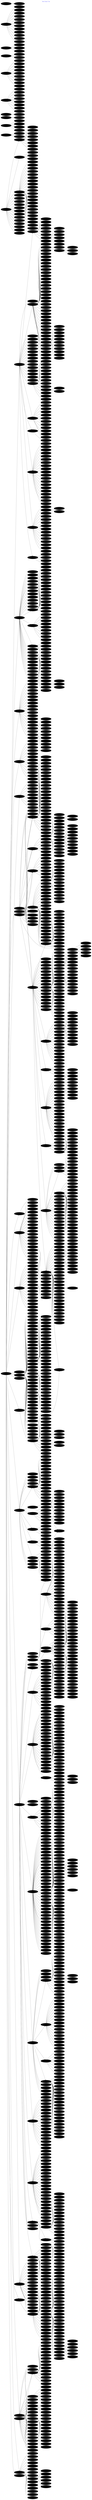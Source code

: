 

digraph "mohs" {
	graph [
		charset = "UTF-8";
		label = "Mohs Family Tree",
		labelloc = "t",
		labeljust = "c",
		bgcolor = white
		fontcolor = blue,
		fontsize = 18,
		style = "filled",
		rankdir = LR,
		margin = 0.2,
		splines = spline,
		ranksep = 0.8,
		nodesep = 0.1
	];

	node [
		colorscheme = "rdylgn11"
		style = "solid,filled",
		fontsize = 16,
		fontcolor = blue,
		fontname = "Migu 1M",
		color = lightgray,
		fillcolor = lightgray,
		fixedsize = true,
		height = 0.8,
		width = 3.0
	];

	edge [
		style = solid,
		fontsize = 14,
		fontcolor = white,
		fontname = "Migu 1M",
		color = black,
		labelfloat = true,
		labeldistance = 2.5,
		labelangle = 70
	];
	person0 [label = "Abel Torres"];
	person1 [label = "Donn Latour"];
	person2 [label = "Jeffrey G. Weaver"];
	person3 [label = "Jose Pena"];
	person4 [label = "Zeina Tannous"];
	person5 [label = "Vandana S. Nanda"];
	person6 [label = "Leslie Storey"];
	person7 [label = "Joseph Sedrak"];
	person8 [label = "Tejas Desai"];
	person9 [label = "Christine Moorhead"];
	person10 [label = "Jamison E. Strahan"];
	person11 [label = "Ilya Reyter"];
	person12 [label = "Rachel Epstein"];
	person13 [label = "Tanya Nino"];
	person14 [label = "Andrea Smith"];
	person15 [label = "Sailesh Konda"];
	person16 [label = "James L. Quertermous"];
	person17 [label = "Alastair Carruthers"];
	person18 [label = "Lawrence Warshawski"];
	person19 [label = "Daniel Berg"];
	person20 [label = "James Langtry"];
	person21 [label = "Robert Burns"];
	person22 [label = "Shyamala Huilgol"];
	person23 [label = "Samireh Said"];
	person24 [label = "Alexandra Zhang"];
	person25 [label = "Maren Locke"];
	person26 [label = "Alfred Kopf"];
	person27 [label = "Algin B. Garrett"];
	person28 [label = "Mariana Phillips"];
	person29 [label = "Nicole Cote"];
	person30 [label = "Brent Spencer"];
	person31 [label = "Ian Maher"];
	person32 [label = "Mark P. Eid"];
	person33 [label = "Bryan Carroll"];
	person34 [label = "Kerry Lavigne"];
	person35 [label = "Brett Blake"];
	person36 [label = "John Mavropoulos"];
	person37 [label = "James D. Russell"];
	person38 [label = "Shields W. Callahan"];
	person39 [label = "Tassia C. Kostopoulos"];
	person40 [label = "Alison Durham"];
	person41 [label = "Allison T. Vidimos"];
	person42 [label = "Melissa E. McEnery-Stonelake"];
	person43 [label = "Matthew R. Clark"];
	person44 [label = "Christina Wong"];
	person45 [label = "Sean Condon"];
	person46 [label = "Eric C. Wilkerson"];
	person47 [label = "Melanie A. Clark"];
	person48 [label = "Jessica Kado"];
	person49 [label = "Chris Messana"];
	person50 [label = "Alok Vij"];
	person51 [label = "Charlene Lam"];
	person52 [label = "Razie Soltani Arabshahi"];
	person53 [label = "Jennifer Behner"];
	person54 [label = "Ally-Khan Somani"];
	person55 [label = "Michael Kunz"];
	person56 [label = "Anna A. Bar"];
	person57 [label = "Wayne Joseph Overman, II"];
	person58 [label = "Blake P. Sampson"];
	person59 [label = "Sarah Fitzmaurice"];
	person60 [label = "Spring Golden"];
	person61 [label = "Bridget Hartman"];
	person62 [label = "Anna A. Clayton"];
	person63 [label = "Summer Clark"];
	person64 [label = "Daniel L. Christiansen"];
	person65 [label = "Eric A. Millican"];
	person66 [label = "Jason G. Arnold"];
	person67 [label = "Jennifer M. Divine"];
	person68 [label = "Charles Darragh"];
	person69 [label = "Anthony V. Benedetto"];
	person70 [label = "Daria M. Marley Kemp"];
	person71 [label = "Jason Schoenfeld"];
	person72 [label = "Jonathan Staidle"];
	person73 [label = "Michael Frank"];
	person74 [label = "Leonard Yale Kerwin"];
	person75 [label = "Abhishek Aphale"];
	person76 [label = "Khaled Hassan"];
	person77 [label = "Edward C. Monk"];
	person78 [label = "Matthew S. Petrie"];
	person79 [label = "Philippe Lafaille"];
	person80 [label = "Daniel Shurman"];
	person81 [label = "Otter Aspen"];
	person82 [label = "Stephen F. D’Addario"];
	person83 [label = "Anthony J. Papadopoulos"];
	person84 [label = "Michael S. Lehrer"];
	person85 [label = "Stephen Romagnolo"];
	person86 [label = "James Gardner Lahti"];
	person87 [label = "Alan T. Lewis"];
	person88 [label = "Andrew M. Herbst"];
	person89 [label = "Christopher M. Conti"];
	person90 [label = "Arlene S. Rogachefsky"];
	person91 [label = "Adam J. Carter"];
	person92 [label = "Alexander Dane"];
	person93 [label = "Lilia Correa-Selm"];
	person94 [label = "Adriana Lombardi"];
	person95 [label = "Mary Pilche"];
	person96 [label = "Charles Lortie"];
	person97 [label = "Clem Kirkland"];
	person98 [label = "Payal Patel"];
	person99 [label = "Kristyna H. Lee"];
	person100 [label = "Rebecca Lu"];
	person101 [label = "Armand B. Cognetta, Jr."];
	person102 [label = "Luke Hyder"];
	person103 [label = "Matthew T. Hoffmann"];
	person104 [label = "Conor Dolehide"];
	person105 [label = "Jeremy Sunseri"];
	person106 [label = "James Trimble"];
	person107 [label = "Kerry Fike"];
	person108 [label = "W. Harris Green"];
	person109 [label = "Molly Warthan"];
	person110 [label = "Earl Stoddard"];
	person111 [label = "Diane Reisinger"];
	person112 [label = "Hudson C. Rogers"];
	person113 [label = "Okanta Jackson"];
	person114 [label = "Suleman Bangash"];
	person115 [label = "Anthony J. Griess"];
	person116 [label = "Sultan A. Mirza"];
	person117 [label = "Barry Goldsmith"];
	person118 [label = "Brian Cook"];
	person119 [label = "Barry Leshin"];
	person120 [label = "Phillip M. Williford"];
	person121 [label = "Dania Tannir"];
	person122 [label = "Jeanette Hebel Matthews"];
	person123 [label = "Joe Wilde"];
	person124 [label = "Charles Bradie Toner"];
	person125 [label = "Richard James, Jr."];
	person126 [label = "Bradley G. Merritt"];
	person127 [label = "Catherine Abbie Degesys"];
	person128 [label = "Michael C. Raisch"];
	person129 [label = "Ling-lun Bob Hsia"];
	person130 [label = "Patrick Retterbush"];
	person131 [label = "Bradley K. Summers"];
	person132 [label = "Payam Tristani-Firouzi"];
	person133 [label = "Brett M. Coldiron"];
	person134 [label = "Michael A. Montuno"];
	person135 [label = "Robert L. Skaggs, II"];
	person136 [label = "William S. Gillen"];
	person137 [label = "Jonathan J. Ledet"];
	person138 [label = "David A. Weinstein"];
	person139 [label = "Mondhipa Ratnarathorn"];
	person140 [label = "Laura Kline"];
	person141 [label = "Jennifer Cafardi"];
	person142 [label = "Matthew Donaldson"];
	person143 [label = "John Starling, III"];
	person144 [label = "Maya Thosani"];
	person145 [label = "Howard W. Rogers"];
	person146 [label = "Natalie Bene"];
	person147 [label = "Eric Adelman"];
	person148 [label = "Patrick M. Killian"];
	person149 [label = "David R. Carr"];
	person150 [label = "Jean-Christopher Lapiere"];
	person151 [label = "Charles, E. Gambla"];
	person152 [label = "Kent J. Krach"];
	person153 [label = "Brian L. Johnson"];
	person154 [label = "Steven J. Goulder"];
	person155 [label = "Kurt Mueller"];
	person156 [label = "George Verghese"];
	person157 [label = "Kemka S. Ogburia"];
	person158 [label = "Pavan K. Nootheti"];
	person159 [label = "Johnathan Chappell"];
	person160 [label = "Neda Ashourian"];
	person161 [label = "Brandon Miner"];
	person162 [label = "Bruce R. Nelson"];
	person163 [label = "Keith E. Schulze"];
	person164 [label = "Phillip Cohen"];
	person165 [label = "Paul T. Martinelli"];
	person166 [label = "C. William Hanke"];
	person167 [label = "Jenna Wald"];
	person168 [label = "Laura Doerfler"];
	person169 [label = "Jennifer Tang"];
	person170 [label = "Cheryl Gustafson"];
	person171 [label = "Kathleen Viscusi"];
	person172 [label = "Anne Goldsberry"];
	person173 [label = "Michael K. Litchtman"];
	person174 [label = "Cynthia L. Bartus"];
	person175 [label = "William G. Stebbins"];
	person176 [label = "Emily Tierney"];
	person177 [label = "Ross M. Levy"];
	person178 [label = "Kelley Redbord"];
	person179 [label = "Aimee L. Leonard"];
	person180 [label = "J. Barton Sterling"];
	person181 [label = "David Clark"];
	person182 [label = "Carl V. Washington, Jr."];
	person183 [label = "David R. Lane"];
	person184 [label = "Angela Hutcheson"];
	person185 [label = "David Cowan"];
	person186 [label = "Vinh Q. Chung"];
	person187 [label = "Hari Nadiminti"];
	person188 [label = "Holly H. McCoppin"];
	person189 [label = "Ryan Wells"];
	person190 [label = "Carl Vinciullo"];
	person191 [label = "Simon C. Tucker"];
	person192 [label = "Amit K. Verma"];
	person193 [label = "David B. Francis"];
	person194 [label = "Harvey Smith"];
	person195 [label = "John Pagliaro"];
	person196 [label = "Suresh Chandra"];
	person197 [label = "Adam T. Sheridan"];
	person198 [label = "Todd P. Wiadrowski"];
	person199 [label = "Jeremy P. Banky"];
	person200 [label = "Todd Gunson"];
	person201 [label = "Paul Cherian"];
	person202 [label = "Arif Aslam"];
	person203 [label = "Christian Murray"];
	person204 [label = "Kunle Onade"];
	person205 [label = "Danielle M. Waymire"];
	person206 [label = "Martin LeBlanc"];
	person207 [label = "Michael Stevens"];
	person208 [label = "Ilya Shoimer"];
	person209 [label = "Tai Phan"];
	person210 [label = "Erin Dahlke"];
	person211 [label = "Mélissa Nantel-Battista"];
	person212 [label = "Eiman Nasseri"];
	person213 [label = "Rodrigo Schwartz"];
	person214 [label = "Christine M. Hayes"];
	person215 [label = "Kenny J. Omlin"];
	person216 [label = "Daihung V. Do"];
	person217 [label = "Emily J. Fisher"];
	person218 [label = "Marissa Heller"];
	person219 [label = "Christopher Arpey"];
	person220 [label = "Marta J. Van Beek"];
	person221 [label = "Michael Messingham"];
	person222 [label = "Robert J. MacNeal"];
	person223 [label = "Christian L. Baum"];
	person224 [label = "Christopher B. Harmon"];
	person225 [label = "Robert M. Gathings"];
	person226 [label = "Randall L. Proctor, Jr."];
	person227 [label = "Stanislav N. Tolkachjov"];
	person228 [label = "Jonathan Cappel"];
	person229 [label = "John C. Chapman"];
	person230 [label = "Daniel Skinner"];
	person231 [label = "Brian J. King"];
	person232 [label = "Adam Sperduto"];
	person233 [label = "Tarek Fakhouri"];
	person234 [label = "Christopher B. Zachary"];
	person235 [label = "Joshua Spanogle"];
	person236 [label = "Katharine L. Ball Arefiev"];
	person237 [label = "Whitney Hovenic"];
	person238 [label = "Kathryn Serowka Lane"];
	person239 [label = "Dina Farshidi Bierman"];
	person240 [label = "Brandon J. Coakley"];
	person241 [label = "Jeanne Franck"];
	person242 [label = "Girish S. Munavalli"];
	person243 [label = "Michele Pauporte"];
	person244 [label = "Simon S. Yoo"];
	person245 [label = "Ranna Rofagha Sajjadian"];
	person246 [label = "Anthony Petelin"];
	person247 [label = "Christopher J. Miller"];
	person248 [label = "Kelly M. MacArthur"];
	person249 [label = "Mehul D. Bhatt"];
	person250 [label = "Eduardo Moioli"];
	person251 [label = "Ali Alexander Damavandy"];
	person252 [label = "Adam Perry"];
	person253 [label = "Thuzar Shin"];
	person254 [label = "Jeremy Etzkorn"];
	person255 [label = "Julia Tzu"];
	person256 [label = "Christopher K. Bichakjian"];
	person257 [label = "Eran V. Chen"];
	person258 [label = "Jason M. Rizzo"];
	person259 [label = "Maria J. Quintanilla-Dieck"];
	person260 [label = "Chrysalyne D. Schmults"];
	person261 [label = "Dennis Kim"];
	person262 [label = "Paul Massey"];
	person263 [label = "Syril Keena Que"];
	person264 [label = "Emily Stamell Ruiz"];
	person265 [label = "Bichchau T. Nguyen"];
	person266 [label = "Conway C. Huang"];
	person267 [label = "Michael Slade Stratton"];
	person268 [label = "Iona Chapman"];
	person269 [label = "Carlton Phillips"];
	person270 [label = "Raj Patel"];
	person271 [label = "Thomas Jennings"];
	person272 [label = "Stephanie Walsh"];
	person273 [label = "James Keane"];
	person274 [label = "David Raimer"];
	person275 [label = "Raj Varma"];
	person276 [label = "Daniel B. Eisen"];
	person277 [label = "Daniel Michael"];
	person278 [label = "Hilda Justiniano"];
	person279 [label = "Tracy Campbell"];
	person280 [label = "Omar A. Ibrahimi"];
	person281 [label = "Rebecca Kleinerman"];
	person282 [label = "Stefani Kappel"];
	person283 [label = "Trenton Custis"];
	person284 [label = "Jayne Joo"];
	person285 [label = "Anne Zhuang"];
	person286 [label = "Milene K. Crispin"];
	person287 [label = "Lindsay R. Sklar"];
	person288 [label = "Jennifer L. Reichel"];
	person289 [label = "Tamara S. Housman"];
	person290 [label = "Michelle Draznin"];
	person291 [label = "William Lear"];
	person292 [label = "Linda C. Chang"];
	person293 [label = "Jill McKenzie"];
	person294 [label = "Shayla Francis"];
	person295 [label = "Jonathan M. Olson"];
	person296 [label = "Daniel Siegel"];
	person297 [label = "David Kriegel"];
	person298 [label = "C. Jason Chen"];
	person299 [label = "Aza Lefkowitz"];
	person300 [label = "Jessica J. Krant"];
	person301 [label = "Darren K. Mollick"];
	person302 [label = "Anthony Wong"];
	person303 [label = "Amor Khachemoune"];
	person304 [label = "Jeffrey Ellis"];
	person305 [label = "Laura Cepeda"];
	person306 [label = "Dennis Nguyen"];
	person307 [label = "Deborah Simon Zell"];
	person308 [label = "David Lee"];
	person309 [label = "Michael Jacobson"];
	person310 [label = "Theresa Cao"];
	person311 [label = "Andrea Hui"];
	person312 [label = "David Gaston"];
	person313 [label = "Kevin J. Mott"];
	person314 [label = "David E. Kent"];
	person315 [label = "Kayla L. McNiece"];
	person316 [label = "Anthony G. Yug"];
	person317 [label = "Joshua E. Lane"];
	person318 [label = "Robert G. Goodrich"];
	person319 [label = "Suneeta Walia"];
	person320 [label = "Jennifer M. Defazio"];
	person321 [label = "Keith M. Harrigill"];
	person322 [label = "Cylburn E. Soden"];
	person323 [label = "Daven Doshi"];
	person324 [label = "Elias Ayli"];
	person325 [label = "James Neiner"];
	person326 [label = "Ryan T. Rogers"];
	person327 [label = "Cory V. Trickett"];
	person328 [label = "Joseph Diehl"];
	person329 [label = "Alexander W. Kennon"];
	person330 [label = "Sean McGregor"];
	person331 [label = "Weston B. Wall"];
	person332 [label = "David H. Ciocon"];
	person333 [label = "Gian Vinelli"];
	person334 [label = "Tiffany Jow Libby"];
	person335 [label = "Adam Tinklepaugh"];
	person336 [label = "Zain Husain"];
	person337 [label = "David J. Goldberg"];
	person338 [label = "Steven E. Eilers"];
	person339 [label = "Diana K. Cohen"];
	person340 [label = "Ellen S. Marmur"];
	person341 [label = "Michael Dale Sarradet"];
	person342 [label = "Snehal Amin"];
	person343 [label = "Amin Fazeli"];
	person344 [label = "Alexander Berlin"];
	person345 [label = "Yakov Dudelzak"];
	person346 [label = "Dendy Engelman"];
	person347 [label = "Jennifer Chwalek"];
	person348 [label = "Zeena Al-Dujaili"];
	person349 [label = "Susan Bard"];
	person350 [label = "Margarita S. Lolis"];
	person351 [label = "Scott Dunbar"];
	person352 [label = "Neal D. Varughese"];
	person353 [label = "Marc Z. Handler"];
	person354 [label = "Jessica M. Donigan"];
	person355 [label = "Sarah Yagerman"];
	person356 [label = "David J. Leffell"];
	person357 [label = "Greg S. Morganroth"];
	person358 [label = "Mariam Totonchy"];
	person359 [label = "David Fitzgerald"];
	person360 [label = "Thomas McGovern"];
	person361 [label = "John A. Carucci"];
	person362 [label = "Ingrid Olhoffer"];
	person363 [label = "Sumaira Zareen Aasi"];
	person364 [label = "Samuel Ephraim Book"];
	person365 [label = "Suneel Chilukuri"];
	person366 [label = "Brent E. Pennington"];
	person367 [label = "Erin Welch"];
	person368 [label = "Julie Neville"];
	person369 [label = "Jared Scott"];
	person370 [label = "Kavita Mariwalla"];
	person371 [label = "Anetta Reszko"];
	person372 [label = "June Kim"];
	person373 [label = "Alicia Jean Cool"];
	person374 [label = "Sean Christensen"];
	person375 [label = "William Higgins"];
	person376 [label = "Jane Yoo"];
	person377 [label = "Yulia Khan"];
	person378 [label = "Kathleen C. Suozzi"];
	person379 [label = "Joshua Farhadian"];
	person380 [label = "Christopher Dolan"];
	person381 [label = "Robert Bacigalupi"];
	person382 [label = "Adam Nabatian"];
	person383 [label = "Imran Amir"];
	person384 [label = "Ryan B. Turner"];
	person385 [label = "Joseph Doumit"];
	person386 [label = "David M. Zloty"];
	person387 [label = "Joy Makdisi"];
	person388 [label = "Jennifer Baron"];
	person389 [label = "Justin Piasecki"];
	person390 [label = "Eduard Raklyar"];
	person391 [label = "Keith L. Duffy"];
	person392 [label = "Jillian A. Macdonald"];
	person393 [label = "Morgan Hott"];
	person394 [label = "Marie-Michele Blouin"];
	person395 [label = "Benvon Moran"];
	person396 [label = "Luiz Pantalena"];
	person397 [label = "Darum Singh"];
	person398 [label = "Julie Jefferson"];
	person399 [label = "Victoria Godinez-Puig"];
	person400 [label = "Bridget McIlwee"];
	person401 [label = "Chase Scarbrough"];
	person402 [label = "Llana Pootrakul"];
	person403 [label = "David S. Becker"];
	person404 [label = "Carina Rizzo Bercovici"];
	person405 [label = "Molly Yancovitz"];
	person406 [label = "Deborah F. MacFarlane"];
	person407 [label = "Ikue Shimizu"];
	person408 [label = "Quenby Erickson"];
	person409 [label = "Abdel Kader El Tal"];
	person410 [label = "Blanca Ochoa"];
	person411 [label = "Timothy Hansen"];
	person412 [label = "Jennifer Ranario"];
	person413 [label = "Kevin Christensen"];
	person414 [label = "Lara Rosenbaum"];
	person415 [label = "Deborah Sarnoff"];
	person416 [label = "Kenneth Mark"];
	person417 [label = "Todd Robert Coven"];
	person418 [label = "Desiree Ratner"];
	person419 [label = "Albert Chen"];
	person420 [label = "Matthew Halpern"];
	person421 [label = "Hillary Johnson"];
	person422 [label = "Kevin O'Bryan"];
	person423 [label = "Vishal Patel"];
	person424 [label = "Priya Mahindra"];
	person425 [label = "Mercy Odueyungbo"];
	person426 [label = "Nikki Tang"];
	person427 [label = "Elise Ng"];
	person428 [label = "Euphemia W. Mu"];
	person429 [label = "Dirk Robertson"];
	person430 [label = "Keith D. Wright"];
	person431 [label = "Gregory P. Wittenberg"];
	person432 [label = "Darlene Johnson"];
	person433 [label = "James A. Rooney"];
	person434 [label = "Paula S. Vogel"];
	person435 [label = "Katarina Gabrielle Chiller"];
	person436 [label = "Julie S. Cronk"];
	person437 [label = "Saadia T. Raza"];
	person438 [label = "Divya Srivastava"];
	person439 [label = "Sowmya Ravi"];
	person440 [label = "Eillen Luisa Ang Chen"];
	person441 [label = "Margaret Moye"];
	person442 [label = "Sean Marzolf"];
	person443 [label = "Ramin Fathi"];
	person444 [label = "Jessica Donigan"];
	person445 [label = "Jerry Smith"];
	person446 [label = "Donald J. Grande"];
	person447 [label = "Thomas Stasko"];
	person448 [label = "Dany J. Touma"];
	person449 [label = "Scott Meyers"];
	person450 [label = "Tamara Lior"];
	person451 [label = "Andrew Montemarano"];
	person452 [label = "David Mezibish"];
	person453 [label = "Helen A. Raynham"];
	person454 [label = "Jared S. Friedman"];
	person455 [label = "John M. Strasswimmer"];
	person456 [label = "Steven Cronquist"];
	person457 [label = "Brandon M. Rhinehart"];
	person458 [label = "Christine Kannler"];
	person459 [label = "Robert Guardiano"];
	person460 [label = "Michael J. Yablonsky"];
	person461 [label = "Oliver Wisco"];
	person462 [label = "Gary Mendese"];
	person463 [label = "Jeffrey Lackey"];
	person464 [label = "Dori Goldberg"];
	person465 [label = "Omar Badri"];
	person466 [label = "Riley McLean-Mandell"];
	person467 [label = "Duane Whitaker"];
	person468 [label = "David A. Davis"];
	person469 [label = "Lawrence C. Chang"];
	person470 [label = "Daniel A. Davis"];
	person471 [label = "Fa Abigail (Gail) C. de Imus"];
	person472 [label = "Dane Christensen"];
	person473 [label = "Camille L. Mason"];
	person474 [label = "Jennifer Ang"];
	person475 [label = "Glenn D. Goldstein"];
	person476 [label = "Peter B. Odland"];
	person477 [label = "Edward L. Parry"];
	person478 [label = "Bryan L. Townsend"];
	person479 [label = "C. Drew Claudel"];
	person480 [label = "Maureen Mooney"];
	person481 [label = "Peter W. Simoneaux"];
	person482 [label = "Holly Ann Ward"];
	person483 [label = "Mark J. Doherty"];
	person484 [label = "Rachel Shane Reina"];
	person485 [label = "Stephen Mason"];
	person486 [label = "Eli R. Saleeby"];
	person487 [label = "Sheila Farhang"];
	person488 [label = "Scott F. Lindsey"];
	person489 [label = "Devorah Shagalov"];
	person490 [label = "Alyx C. Rosen"];
	person491 [label = "Kelly Park"];
	person492 [label = "Drew Taylor"];
	person493 [label = "Mary Margaret Kober"];
	person494 [label = "Peter Mattei"];
	person495 [label = "Justin Rubin"];
	person496 [label = "Rachel Schleichert"];
	person497 [label = "Michael D. Lee"];
	person498 [label = "Kathryn Russell"];
	person499 [label = "Andrea Chen"];
	person500 [label = "Carlos Paz"];
	person501 [label = "Carlos Gomez-Meade"];
	person502 [label = "Jacqueline Thomas"];
	person503 [label = "Christopher M. Buckley"];
	person504 [label = "Hooman Khorasani"];
	person505 [label = "Arnold Wu Che Lee"];
	person506 [label = "Kate Kleydman"];
	person507 [label = "Eva A. Hurst"];
	person508 [label = "Ethan Levin"];
	person509 [label = "Jessica N. Dietert"];
	person510 [label = "Shayna Gordon"];
	person511 [label = "Rod Mahmoudizad"];
	person512 [label = "Christopher Urban"];
	person513 [label = "Kimberly Brady"];
	person514 [label = "Kathleen M. Nemer"];
	person515 [label = "Benjamin Bogucki"];
	person516 [label = "Faramarz H. Samie"];
	person517 [label = "Juliya Fisher"];
	person518 [label = "Dan C. Filitis"];
	person519 [label = "Lindsey Collins"];
	person520 [label = "Frank Koranda"];
	person521 [label = "Franklin P. Flowers"];
	person522 [label = "Hamad Al-Abdulrazzaq"];
	person523 [label = "William L. Fangman"];
	person524 [label = "Thomas Breza, Jr."];
	person525 [label = "Frances K. Lawhead"];
	person526 [label = "Michael Osleber"];
	person527 [label = "Bianca Lemos"];
	person528 [label = "Frederic Mohs"];
	person529 [label = "Michael W. McCall (Sr.)"];
	person530 [label = "Perry Robins"];
	person531 [label = "R. R. Allington"];
	person532 [label = "John A. Zitelli"];
	person533 [label = "Philip L. Bailin"];
	person534 [label = "Theodore A. Tromovitch"];
	person535 [label = "Hubert T. Greenway, Jr."];
	person536 [label = "Gary D. Monheit"];
	person537 [label = "George J. Hruza"];
	person538 [label = "Stephen N. Snow"];
	person539 [label = "Roger I. Ceilley"];
	person540 [label = "Paul O. Larson"];
	person541 [label = "Gary Lask"];
	person542 [label = "J. Ramsey Mellette, Jr."];
	person543 [label = "Pearon G. Lang"];
	person544 [label = "Frederick Fish, III"];
	person545 [label = "Jeffrey A. Squires"];
	person546 [label = "Jane Lisko"];
	person547 [label = "Jeffrey K. Lander"];
	person548 [label = "Tony Adar"];
	person549 [label = "Todd V. Cartee"];
	person550 [label = "Nathalie Zeitouni"];
	person551 [label = "Anir Dhir"];
	person552 [label = "William H. Burrow, III"];
	person553 [label = "Mark A. Chastain"];
	person554 [label = "John D. Kayal"];
	person555 [label = "Michael L. Hadley"];
	person556 [label = "Stephen D. Antrobus"];
	person557 [label = "Betty A. Hinderks Davis"];
	person558 [label = "Adam C. Esser"];
	person559 [label = "Ross Campbell"];
	person560 [label = "Chad Prather"];
	person561 [label = "Jens Thiele"];
	person562 [label = "Daniel I. Wasserman"];
	person563 [label = "Natalie Curcio"];
	person564 [label = "Keith LeBlanc Jr."];
	person565 [label = "Virginia Koubek"];
	person566 [label = "James Highsmith"];
	person567 [label = "Bailey Tayebi"];
	person568 [label = "Judah Greenberg"];
	person569 [label = "Randall C. Rougelot"];
	person570 [label = "Patrick K. Lee"];
	person571 [label = "Kathleen Eshr"];
	person572 [label = "Jenny J. Kim"];
	person573 [label = "Teresa Soriano"];
	person574 [label = "Frederick Beddingfield, III"];
	person575 [label = "Anand Raja Bhupathy"];
	person576 [label = "Malcolm S. Ke"];
	person577 [label = "Joseph Greco"];
	person578 [label = "Dafnis Carranza"];
	person579 [label = "David Beynet"];
	person580 [label = "Andrew Nelson"];
	person581 [label = "Todd Becker"];
	person582 [label = "Jenny Hu"];
	person583 [label = "Nima Gharavi"];
	person584 [label = "Cameron Chesnut"];
	person585 [label = "Andrew Breithaupt"];
	person586 [label = "Stephanie Martin"];
	person587 [label = "Sabrina Martin"];
	person588 [label = "Lina Rodriguez"];
	person589 [label = "Gary S. Rogers"];
	person590 [label = "Edward A. Gross"];
	person591 [label = "Kristina A. Holmkvist"];
	person592 [label = "Daniel Finn"];
	person593 [label = "Jon Ter Poorten"];
	person594 [label = "Michael A. Trauner"];
	person595 [label = "Stephanie Margaret Braun"];
	person596 [label = "Niels Krejci-Papa"];
	person597 [label = "Dennis Lee"];
	person598 [label = "Juliet L. Gunkel (Aylward)"];
	person599 [label = "Ayad E. Abrou"];
	person600 [label = "Ross Zeltser"];
	person601 [label = "Linh Lu"];
	person602 [label = "Deborah Cummins"];
	person603 [label = "Susana Leal-Khouri"];
	person604 [label = "Larisa C. Kelley"];
	person605 [label = "Nicholas J. Golda"];
	person606 [label = "Ramona Behshad"];
	person607 [label = "Teri Cottingham"];
	person608 [label = "Lisa Airan"];
	person609 [label = "Shobana Sood"];
	person610 [label = "Christie Ammirati"];
	person611 [label = "Elizabeth Spenceri"];
	person612 [label = "Joseph M. Giancola"];
	person613 [label = "Brent A. Shook"];
	person614 [label = "Brent R. Moody"];
	person615 [label = "Jennifer L. Linder"];
	person616 [label = "Julia Ho"];
	person617 [label = "Mark Abdelmalek"];
	person618 [label = "Suzannah L. Collier"];
	person619 [label = "Laura Rosenzweig"];
	person620 [label = "Michelle L. Pennie"];
	person621 [label = "Utpal Patel"];
	person622 [label = "Glenn D. Goldman"];
	person623 [label = "Kathryn Potter"];
	person624 [label = "Melissa Pugliano-Mauro"];
	person625 [label = "Todd E. Holmes"];
	person626 [label = "Angela Casey"];
	person627 [label = "Mark Krasny"];
	person628 [label = "Christopher B. Yelverton"];
	person629 [label = "Ani Tjiarian"];
	person630 [label = "Vanessa C. Lichon"];
	person631 [label = "Aelayna Meyer"];
	person632 [label = "Nicole Howe"];
	person633 [label = "Kendra Lesiak"];
	person634 [label = "David L. Chen"];
	person635 [label = "Matthew R. LeBoeuf"];
	person636 [label = "Yoav C. Metzger"];
	person637 [label = "Robert Beer"];
	person638 [label = "Aaron K. Joseph"];
	person639 [label = "Patricia Carroll"];
	person640 [label = "Clarence W. Brown"];
	person641 [label = "Shawn R. Sabin"];
	person642 [label = "Mark A. Cohen"];
	person643 [label = "Theodore J. Giuffrida"];
	person644 [label = "Mark H. Fleischman"];
	person645 [label = "Steven M. Marcet"];
	person646 [label = "Jamie McGinness"];
	person647 [label = "Karen Neubauer"];
	person648 [label = "Robyn Wetter"];
	person649 [label = "Sheldon Sebastian"];
	person650 [label = "Chad Housewright"];
	person651 [label = "Jessica Scruggs Dorsey"];
	person652 [label = "Hanspaul Singh Makkar"];
	person653 [label = "Aradhna Saxena"];
	person654 [label = "Cathy Macknet"];
	person655 [label = "Rafael Schulze"];
	person656 [label = "Brian Somoano"];
	person657 [label = "Joanna L. Chan"];
	person658 [label = "Harry L. Parlette"];
	person659 [label = "Malika Tuli"];
	person660 [label = "Julia Padgett"];
	person661 [label = "Heidi B. Donnelly"];
	person662 [label = "Paul J. Gruber"];
	person663 [label = "Shannon P. Buck"];
	person664 [label = "Ali Rkein"];
	person665 [label = "Zain U. Syed"];
	person666 [label = "Joseph Blackmon"];
	person667 [label = "Anis Miladi"];
	person668 [label = "Brian Pucevich"];
	person669 [label = "Ruchik S. Desai"];
	person670 [label = "Ravi S. Krishnan"];
	person671 [label = "Richard Krathen"];
	person672 [label = "Thomas G. Lewis"];
	person673 [label = "Arianne E. Chavez-Frazier"];
	person674 [label = "Joseph McGowan, IV"];
	person675 [label = "Susan L. Boone"];
	person676 [label = "Jason Litak"];
	person677 [label = "Nichelle K. Madden"];
	person678 [label = "David J. Surprenant"];
	person679 [label = "Matthew J. Lin"];
	person680 [label = "Richard Torbeck"];
	person681 [label = "Daniel Bernstein"];
	person682 [label = "Thomas K. Barlow"];
	person683 [label = "Benjamin F. Kelley"];
	person684 [label = "Michael Zumwalt"];
	person685 [label = "Travis W. Blalock"];
	person686 [label = "John E. Vine"];
	person687 [label = "Cynthia Peterson"];
	person688 [label = "Elizabeth Shim"];
	person689 [label = "Daniel Zelac"];
	person690 [label = "Craig Williams Naugle"];
	person691 [label = "Kurt L. Maggio"];
	person692 [label = "Brian Norman Streams"];
	person693 [label = "Shanna B. Meads"];
	person694 [label = "John Hancox"];
	person695 [label = "Joy Twersky"];
	person696 [label = "Nicole M. Annest"];
	person697 [label = "Seaver Soon"];
	person698 [label = "Peter Shumaker"];
	person699 [label = "Michael Swann"];
	person700 [label = "Peggy Chern"];
	person701 [label = "Danielle Moul"];
	person702 [label = "Yang Xia"];
	person703 [label = "Rachael L. Moore"];
	person704 [label = "Chad Tingey"];
	person705 [label = "Yue (Emily) Yu"];
	person706 [label = "Douglas Winstanley"];
	person707 [label = "Lee Miller"];
	person708 [label = "Vineet Mishra"];
	person709 [label = "Brent Taylor"];
	person710 [label = "Ashley Wysong"];
	person711 [label = "Michael Graves"];
	person712 [label = "Courtney Green"];
	person713 [label = "Daniel Jensen"];
	person714 [label = "Hubert Chodkiewicz"];
	person715 [label = "Srimanasi Javvaji"];
	person716 [label = "Jonathan Zumwalt"];
	person717 [label = "Lark G. Guss"];
	person718 [label = "William J. Tidwell"];
	person719 [label = "Adam V. Sutton"];
	person720 [label = "Hugh M. Gloster"];
	person721 [label = "Genevieve Fortier-Riberdy"];
	person722 [label = "Saif Uddin Syed"];
	person723 [label = "Kenneth W. Neal, Jr."];
	person724 [label = "Michelle Pipitone"];
	person725 [label = "Ann Neff"];
	person726 [label = "Erica Mailler-Savage"];
	person727 [label = "Adam Ingraffea"];
	person728 [label = "Soon You Kwon"];
	person729 [label = "Laurel Leithauser"];
	person730 [label = "Lauren E. Dubas"];
	person731 [label = "Michael W. Pelster"];
	person732 [label = "Adam R. Mattox"];
	person733 [label = "Ida Orengo"];
	person734 [label = "Janna Nunez-Gussman"];
	person735 [label = "Luke Bloomquist"];
	person736 [label = "Jodi S. Markus"];
	person737 [label = "Joseph Janik"];
	person738 [label = "Aleda Jacobs"];
	person739 [label = "Deborah Jin Yang"];
	person740 [label = "Kerri Robbins"];
	person741 [label = "Leigh Sutton"];
	person742 [label = "Jacqueline Guidry"];
	person743 [label = "J. Michael Wentzell"];
	person744 [label = "Joseph Cvancara"];
	person745 [label = "Gerald E. Peters, Jr."];
	person746 [label = "Bradley K. Draper"];
	person747 [label = "Jared Lund"];
	person748 [label = "Misha Miller"];
	person749 [label = "Franki Lambert Smith"];
	person750 [label = "Mariah R. Brown"];
	person751 [label = "Brett Matheson"];
	person752 [label = "Dieter K.T. Schmidt"];
	person753 [label = "Parwathi ‘Uma’ Paniker"];
	person754 [label = "Steve T. Spates"];
	person755 [label = "James T. Chapman"];
	person756 [label = "Diana Ho"];
	person757 [label = "Michael Shapiro"];
	person758 [label = "Wirt A. Hines"];
	person759 [label = "Kimberly L. Maino"];
	person760 [label = "George R. Nichols"];
	person761 [label = "Jonathan L. Bingham"];
	person762 [label = "Alisa A. Funke"];
	person763 [label = "Renata Oliveira"];
	person764 [label = "Jacob S. Lo"];
	person765 [label = "Chang Y. Cho"];
	person766 [label = "James D. Whalen"];
	person767 [label = "Anthony J. Chiaravalloti"];
	person768 [label = "Sphoorthi Jinna"];
	person769 [label = "Breton Yates"];
	person770 [label = "Kenneth J. Galeckas"];
	person771 [label = "Logan D'Souza"];
	person772 [label = "William D. Holmes"];
	person773 [label = "Eric Sako"];
	person774 [label = "Jeremy Kampp"];
	person775 [label = "Janet Y. Li"];
	person776 [label = "David Pate"];
	person777 [label = "Jeremy S. Bordeaux"];
	person778 [label = "Christopher R. Stamey"];
	person779 [label = "Jeffrey Scott"];
	person780 [label = "Rachel Redenius"];
	person781 [label = "Jennifer DePry"];
	person782 [label = "Jerry D. Brewer"];
	person783 [label = "Logan M. Skelley"];
	person784 [label = "Jessica Fewkes"];
	person785 [label = "Jerome D. Fallon"];
	person786 [label = "Steven Oberlender"];
	person787 [label = "Timothy K. Chartier"];
	person788 [label = "Suzanne Olbricht"];
	person789 [label = "Stuart J. Salasche"];
	person790 [label = "Joel Cook"];
	person791 [label = "Ivy I. Norris"];
	person792 [label = "Carin Litani"];
	person793 [label = "Gary S. Chuang"];
	person794 [label = "Matthew J. Mahlberg"];
	person795 [label = "Robert Sage"];
	person796 [label = "Tracey Newlove"];
	person797 [label = "Stanley Tyler Hollmig"];
	person798 [label = "Joshua Trufant"];
	person799 [label = "Anastasia V. Bassis"];
	person800 [label = "Michael Kelly-Sell"];
	person801 [label = "Theresa Canavan"];
	person802 [label = "Adam B. Blechman"];
	person803 [label = "Agnieszka Thompson"];
	person804 [label = "Mary Stevenson"];
	person805 [label = "Jesse Lewin"];
	person806 [label = "Earl E. Bain"];
	person807 [label = "Lindsay McGuire"];
	person808 [label = "Tobechi L. Ebede"];
	person809 [label = "Ryan B. Thorpe"];
	person810 [label = "David H. Frankel"];
	person811 [label = "Ronald L. Moy"];
	person812 [label = "Vincent C. Hung"];
	person813 [label = "Daniel J. Wolf"];
	person814 [label = "Julia B. Sabetta"];
	person815 [label = "Robert A. Buzzell"];
	person816 [label = "Michael J. Fazio"];
	person817 [label = "Ryan O'Quinn"];
	person818 [label = "Geoffrey F.S. Lim"];
	person819 [label = "Tracy Bramlette"];
	person820 [label = "Patrick Sniezek"];
	person821 [label = "Michael R. Campoli"];
	person822 [label = "Oliver Perez"];
	person823 [label = "Patrick Ellison"];
	person824 [label = "Mac Machan"];
	person825 [label = "Bradley Greenhaw"];
	person826 [label = "Amanda Tschetter"];
	person827 [label = "David Panther"];
	person828 [label = "David G. Brodland**"];
	person829 [label = "John G. Albertini"];
	person830 [label = "Jason Hansen"];
	person831 [label = "Darryl Hodson"];
	person832 [label = "Nicholas B. Countryman"];
	person833 [label = "John Gerwels"];
	person834 [label = "Glen M. Bowen"];
	person835 [label = "John L. Ratz"];
	person836 [label = "Julio Hernandez"];
	person837 [label = "Isaac Perez"];
	person838 [label = "Christopher M. Peterson"];
	person839 [label = "Christopher B. Kruse"];
	person840 [label = "Joseph Alcalay"];
	person841 [label = "Ronen Alkalay"];
	person842 [label = "Hagai Landov"];
	person843 [label = "Maya Sinai"];
	person844 [label = "Rebecca Larson"];
	person845 [label = "Julia Kasprzak"];
	person846 [label = "Whitney Fancher"];
	person847 [label = "Marc A. Stees"];
	person848 [label = "Mariam Mafee"];
	person849 [label = "June Robinson"];
	person850 [label = "Veronica L. Rutt"];
	person851 [label = "Jennifer Vermeesch"];
	person852 [label = "Kishwer S. Nehal"];
	person853 [label = "Thomas S. Bander"];
	person854 [label = "Tatyana Petukhova"];
	person855 [label = "Cerrene N. Giordano"];
	person856 [label = "Emily Newsom"];
	person857 [label = "Karen Connolly"];
	person858 [label = "Rajiv Nijhawan"];
	person859 [label = "Saud Aleissa"];
	person860 [label = "Anthony Rossi"];
	person861 [label = "Monika Srivastava"];
	person862 [label = "Priya Sambandan"];
	person863 [label = "Joel Cohen"];
	person864 [label = "Jimmy Alain"];
	person865 [label = "Daniel Brian Eisen"];
	person866 [label = "Bryce John Cowan"];
	person867 [label = "Robert C. Hayes"];
	person868 [label = "Leonard H. Goldberg"];
	person869 [label = "Mario V. Mitkov"];
	person870 [label = "Murad Alam"];
	person871 [label = "Hiram A. Ruiz"];
	person872 [label = "Robin Friedman-Musicante"];
	person873 [label = "Erin S. Gardner"];
	person874 [label = "Samuel Ray Peterson"];
	person875 [label = "Arash Kimyai-Asadi"];
	person876 [label = "Daniel S. Behroozan"];
	person877 [label = "Steven Q. Wang"];
	person878 [label = "Justin Vujevich"];
	person879 [label = "Adam Mamelak"];
	person880 [label = "Bahar Firoz"];
	person881 [label = "Irene Vergilis-Kalner"];
	person882 [label = "Aton M. Holzer"];
	person883 [label = "Michael Loosemore"];
	person884 [label = "Adisbeth Morales"];
	person885 [label = "Farah Awadalla"];
	person886 [label = "Camile Hexsel"];
	person887 [label = "Anna Drosou"];
	person888 [label = "Diane Trieu"];
	person889 [label = "Salar Hazany"];
	person890 [label = "Andrew Styderek"];
	person891 [label = "Keyan Matinpour"];
	person892 [label = "Chetan Vedvyas"];
	person893 [label = "Marc Rubenzik"];
	person894 [label = "Wesley Wu"];
	person895 [label = "Young Kwak"];
	person896 [label = "David Wright"];
	person897 [label = "James L. Griffith"];
	person898 [label = "Seth L. Matarasso"];
	person899 [label = "Dan H. Meirson"];
	person900 [label = "Michael K. Burns"];
	person901 [label = "Robert V. Kolbusz"];
	person902 [label = "Hoang N. Pham"];
	person903 [label = "Tatyana R. Humphreys"];
	person904 [label = "Brooke A. Jackson"];
	person905 [label = "Leonard M. Dzubow"];
	person906 [label = "Scott Fosko"];
	person907 [label = "Thomas E. Rohrer"];
	person908 [label = "Jonathan Cook"];
	person909 [label = "Libbyette Wright"];
	person910 [label = "Gwen Beard"];
	person911 [label = "Eyal Levit"];
	person912 [label = "Todd Knapp"];
	person913 [label = "Elisa Yoo"];
	person914 [label = "Rebecca W. Lambert"];
	person915 [label = "Mary Alice Mina"];
	person916 [label = "Sasha Jenkins"];
	person917 [label = "Maren Cotes"];
	person918 [label = "Marc D. Brown"];
	person919 [label = "Jennifer Cooper"];
	person920 [label = "Carrine A. Burns"];
	person921 [label = "Sherry Henderson"];
	person922 [label = "Lance Henry"];
	person923 [label = "Eileen L. Axibal"];
	person924 [label = "Dominic Ricci"];
	person925 [label = "Melanie Wong"];
	person926 [label = "Jessica Olander"];
	person927 [label = "Emily Wong"];
	person928 [label = "Mark R. Balle"];
	person929 [label = "Mark R. Pomaranski"];
	person930 [label = "Stephen L. Vance"];
	person931 [label = "Lisa R. Chastant"];
	person932 [label = "Pooja Chitgopeker"];
	person933 [label = "Sogyong Auh"];
	person934 [label = "Nkanyezi Ferguson"];
	person935 [label = "Mary E. Maloney"];
	person936 [label = "Nathaniel J. Jellinek"];
	person937 [label = "Mark Jones"];
	person938 [label = "Michael D. Long"];
	person939 [label = "Jeanette Pitts"];
	person940 [label = "Kenneth H. Katz"];
	person941 [label = "Christine E. Correale"];
	person942 [label = "Summer Youker"];
	person943 [label = "Susan Sweeney"];
	person944 [label = "Sean Pattee"];
	person945 [label = "David Geist"];
	person946 [label = "Jason D. Givan"];
	person947 [label = "Seema Sheth"];
	person948 [label = "David Judy"];
	person949 [label = "Elizabeth Foley"];
	person950 [label = "Jennifer M. Walker"];
	person951 [label = "Amanda Robinson"];
	person952 [label = "Luke Nicholas"];
	person953 [label = "James P. Bota"];
	person954 [label = "Lauren Ogrich"];
	person955 [label = "Kristin P. Bibee"];
	person956 [label = "Joshua W. Hagen"];
	person957 [label = "Michael L. Ramsey"];
	person958 [label = "Jake D. Fagan"];
	person959 [label = "David C. Adams"];
	person960 [label = "Heather S. Larabee"];
	person961 [label = "Lisa Campbell"];
	person962 [label = "Lindsay D. Sewell"];
	person963 [label = "Lance Wood"];
	person964 [label = "Elizabeth Noble"];
	person965 [label = "Faith Whalen"];
	person966 [label = "Steven Peine"];
	person967 [label = "Jesse Howell"];
	person968 [label = "Kyle Prickett"];
	person969 [label = "Elizabeth Chase"];
	person970 [label = "Nicole Warner"];
	person971 [label = "Andrew C. Hankinson"];
	person972 [label = "Alison M. Spiker"];
	person973 [label = "Karin Eshagh"];
	person974 [label = "Rebecca K. Jacobson"];
	person975 [label = "Jennifer Brooks"];
	person976 [label = "Cassondra Ellison"];
	person977 [label = "Robert B. Steele"];
	person978 [label = "Nicholas Sebes"];
	person979 [label = "Michael R. Migden"];
	person980 [label = "Saqib R. Ahmed"];
	person981 [label = "Erik Petersen"];
	person982 [label = "Waqas R. Shaikh"];
	person983 [label = "David Bertler"];
	person984 [label = "Brian J. Williams"];
	person985 [label = "Timothy S. Brown"];
	person986 [label = "Brian Fabian"];
	person987 [label = "Andrew Lian-Jie Li"];
	person988 [label = "Ronald Maynard Mann"];
	person989 [label = "Thomas James Braza"];
	person990 [label = "John Chen"];
	person991 [label = "Maralyn B. Seavolt"];
	person992 [label = "Johnathan C. Edge"];
	person993 [label = "Purvisha Patel"];
	person994 [label = "Courtney Woodmansee"];
	person995 [label = "Andrew Kalajian"];
	person996 [label = "Michael Hinckley"];
	person997 [label = "Jane Unaeze"];
	person998 [label = "Rachel Kyllo"];
	person999 [label = "Anjali Butani"];
	person1000 [label = "Douglas A. Fife"];
	person1001 [label = "Misbah H. Khan"];
	person1002 [label = "Diana Bolotin"];
	person1003 [label = "Melanie Warycha"];
	person1004 [label = "Kapila Paghdal"];
	person1005 [label = "Kira Minkis"];
	person1006 [label = "Meghan Dubina"];
	person1007 [label = "Abigail Waldman"];
	person1008 [label = "Brian Petersen"];
	person1009 [label = "Farhaad R. Riyaz"];
	person1010 [label = "Naomi Lawrence"];
	person1011 [label = "Deirdre M. Connolly"];
	person1012 [label = "Matthew Belcher"];
	person1013 [label = "Ashley Decker"];
	person1014 [label = "Min Deng"];
	person1015 [label = "Ryan Johnson"];
	person1016 [label = "Christie Regula"];
	person1017 [label = "Austin Liu"];
	person1018 [label = "Thomas Regan"];
	person1019 [label = "Aerlyn G. Dawn"];
	person1020 [label = "Kathleen M. Rossy"];
	person1021 [label = "Shari Nemeth"];
	person1022 [label = "Jason Marquart"];
	person1023 [label = "Ryan W. Ahern"];
	person1024 [label = "Marc D. Glashofer"];
	person1025 [label = "David H. Najarian"];
	person1026 [label = "Frank Q. Zhan"];
	person1027 [label = "Leonid Izikson"];
	person1028 [label = "Novie Sroa"];
	person1029 [label = "Craig Miller"];
	person1030 [label = "Joseph Housel"];
	person1031 [label = "Julia O. Baltz"];
	person1032 [label = "Brienne Cressey"];
	person1033 [label = "Brett Miller"];
	person1034 [label = "Thomas Knackstead"];
	person1035 [label = "Ashlynne Harris Clark"];
	person1036 [label = "Nicole Velez"];
	person1037 [label = "Alyssa Findley"];
	person1038 [label = "Katharine Cordova"];
	person1039 [label = "Neil A. Swanson"];
	person1040 [label = "Victoria Sharon"];
	person1041 [label = "Justin Leitenberger"];
	person1042 [label = "Iren Kossintseva"];
	person1043 [label = "Timothy M. Johnson"];
	person1044 [label = "Ken Lee"];
	person1045 [label = "William Delgado"];
	person1046 [label = "Sandeep Varma"];
	person1047 [label = "Han Ne Lee"];
	person1048 [label = "Annalisa Gorman"];
	person1049 [label = "Khosrow Mark Mehrany"];
	person1050 [label = "Weiman Katherine Hu"];
	person1051 [label = "Valencia D. Thomas"];
	person1052 [label = "Andrea Willey"];
	person1053 [label = "Juan-Carlos Martinez"];
	person1054 [label = "Scott Isenhath"];
	person1055 [label = "Joseph F. Sobanko"];
	person1056 [label = "Nicholas R. Snavely"];
	person1057 [label = "Whitney Tope"];
	person1058 [label = "Roy C. Grekin"];
	person1059 [label = "R. Stan Taylor, III"];
	person1060 [label = "Michael Saco"];
	person1061 [label = "Brandon Merrill"];
	person1062 [label = "Alison Basak"];
	person1063 [label = "Nita Kohli"];
	person1064 [label = "Brandon Brown"];
	person1065 [label = "Zhe Hou"];
	person1066 [label = "Melissa Shive"];
	person1067 [label = "Paul J.M. Salmon"];
	person1068 [label = "Junie Li Chun Wong"];
	person1069 [label = "Neil Mortimer"];
	person1070 [label = "S. Walayat Hussain"];
	person1071 [label = "Juber Hafiji"];
	person1072 [label = "Eugene Tan"];
	person1073 [label = "Suyin Ong"];
	person1074 [label = "Rami Hamadeh El-Khayat"];
	person1075 [label = "Toby G. Nelson"];
	person1076 [label = "Mohammed Bagheri"];
	person1077 [label = "Pearon Lang"];
	person1078 [label = "Carla R. Retief"];
	person1079 [label = "Rajiv Kwatra"];
	person1080 [label = "Basil Cherpelis"];
	person1081 [label = "Richard S. Lewis"];
	person1082 [label = "Matthew R. Ricks"];
	person1083 [label = "Martin Allen Braun"];
	person1084 [label = "James O. Barlow"];
	person1085 [label = "Marisa A. Braun"];
	person1086 [label = "Brian Leach"];
	person1087 [label = "Sheldon V. Pollack"];
	person1088 [label = "Roy G. Geronemus"];
	person1089 [label = "Richard G. Bennett"];
	person1090 [label = "Willis Cottel"];
	person1091 [label = "Keyvan Nouri"];
	person1092 [label = "Marina Kuperman"];
	person1093 [label = "Shang I. Brian Jiang"];
	person1094 [label = "Elizabeth K. Hale"];
	person1095 [label = "Sherry Hsiung"];
	person1096 [label = "Ritu Saini"];
	person1097 [label = "Rex Amonette"];
	person1098 [label = "Satori Iwamoto"];
	person1099 [label = "Peter K. Lee"];
	person1100 [label = "Nikoo Cheraghi"];
	person1101 [label = "Bart T. Endrizzi"];
	person1102 [label = "Theresa L. Ray"];
	person1103 [label = "Sarah Schram"];
	person1104 [label = "Karl Vance"];
	person1105 [label = "Hilary Reich"];
	person1106 [label = "Angela Aakhus"];
	person1107 [label = "Elisabeth Hurliman"];
	person1108 [label = "Raymond G. Dufresne, Jr."];
	person1109 [label = "Parrish Sadeghi"];
	person1110 [label = "Randall K. Roenigk"];
	person1111 [label = "Paul X. Benedetto"];
	person1112 [label = "Briana Heniford"];
	person1113 [label = "Robert Marsico, Jr."];
	person1114 [label = "Wilber Huang"];
	person1115 [label = "Jon C. Meine"];
	person1116 [label = "Michael R. Warner"];
	person1117 [label = "Christine Marie P. Lopez"];
	person1118 [label = "Rebecca Clare Tung"];
	person1119 [label = "Howard Fein"];
	person1120 [label = "Sharon Longshore Thornton"];
	person1121 [label = "Justin G. Woodhouse"];
	person1122 [label = "Larry Trost"];
	person1123 [label = "Sara Jurado"];
	person1124 [label = "Matthew Molenda"];
	person1125 [label = "Jessica A. Savas"];
	person1126 [label = "Katherine Kerchner"];
	person1127 [label = "Daniel J. Pearce"];
	person1128 [label = "Jenny Nelson"];
	person1129 [label = "Roberta D. Sengelmann"];
	person1130 [label = "Bertha Linn"];
	person1131 [label = "Jeffrey E. Petersen"];
	person1132 [label = "Long Quan"];
	person1133 [label = "Sarah B. Weitzul"];
	person1134 [label = "Paula K. Lapinski"];
	person1135 [label = "Aleksandar L.J. Krunic"];
	person1136 [label = "William Posten"];
	person1137 [label = "Andrew L. Kaplan"];
	person1138 [label = "Raj Mallipeddi"];
	person1139 [label = "Gregory Fulchiero"];
	person1140 [label = "Edward Upjohn"];
	person1141 [label = "Michael Wells"];
	person1142 [label = "David T. Harvey"];
	person1143 [label = "Mohsin R. Mir"];
	person1144 [label = "Michael A. Sorace"];
	person1145 [label = "Steven Richardson"];
	person1146 [label = "Faith Stewart"];
	person1147 [label = "William Black"];
	person1148 [label = "Gunjan M. Modi"];
	person1149 [label = "Christopher T. Burnett"];
	person1150 [label = "Sarah J. Felton"];
	person1151 [label = "Todd W. Mollet"];
	person1152 [label = "William H. Black"];
	person1153 [label = "Bonnie Clowance Swan"];
	person1154 [label = "Nicholas Frank"];
	person1155 [label = "Adam R. Schmitt"];
	person1156 [label = "Naiara S. Barbosa"];
	person1157 [label = "Anna Bianca Stashak"];
	person1158 [label = "Jonathan J Lopez"];
	person1159 [label = "Jason R. Castillo"];
	person1160 [label = "Tri H. Nguyen"];
	person1161 [label = "Katherine Lim Quan"];
	person1162 [label = "Michael Lutz"];
	person1163 [label = "David R. Byrd"];
	person1164 [label = "Elizabeth F. Callahan"];
	person1165 [label = "Jaeyoung Yoon"];
	person1166 [label = "Leslie Jayne Christenson"];
	person1167 [label = "Benjamin A. Solky"];
	person1168 [label = "David Appert"];
	person1169 [label = "Gina Ang"];
	person1170 [label = "Mary Amanda Jacobs"];
	person1171 [label = "An-Wen Chan"];
	person1172 [label = "Kevan G. Lewis"];
	person1173 [label = "Tina Tarantola"];
	person1174 [label = "Robert Cook-Norris"];
	person1175 [label = "Jeremy Youse"];
	person1176 [label = "Kattie Allen"];
	person1177 [label = "Michael Colgan"];
	person1178 [label = "Richelle Knudson"];
	person1179 [label = "Kurtis Reed"];
	person1180 [label = "Phillip Hochwalt"];
	person1181 [label = "Thomas Hocker"];
	person1182 [label = "Kevin Gardner"];
	person1183 [label = "Garrett Lowe"];
	person1184 [label = "Adam C. Wright"];
	person1185 [label = "Michael B. Chang"];
	person1186 [label = "James Twede"];
	person1187 [label = "Daniel Winchester"];
	person1188 [label = "Nahid Vidal"];
	person1189 [label = "Kathrine Lin"];
	person1190 [label = "Clifford Perlis"];
	person1191 [label = "Robert Willard"];
	person1192 [label = "Siobhan C. Collins"];
	person1193 [label = "Jacob H. Bauer"];
	person1194 [label = "Kyung Hee Chang"];
	person1195 [label = "Antonio P. Cruz"];
	person1196 [label = "Steven Altmayer"];
	person1197 [label = "Matthew K. Kagy"];
	person1198 [label = "John D. Huber"];
	person1199 [label = "Amy Amonette Huber"];
	person1200 [label = "Richard F. Wagner"];
	person1201 [label = "Josh A. Hammel"];
	person1202 [label = "Jason M. Hirshburg"];
	person1203 [label = "Cedar H. Malone"];
	person1204 [label = "Jennifer Alicia Ledon"];
	person1205 [label = "Christine M. Shaver"];
	person1206 [label = "Sam Bremmer"];
	person1207 [label = "Jeremy C. Davis"];
	person1208 [label = "Erik Cabral"];
	person1209 [label = "Hina Ahmad"];
	person1210 [label = "Joseph K. Francis"];
	person1211 [label = "Jamie E. McInturff"];
	person1212 [label = "Sandra E. Bendeck"];
	person1213 [label = "Steve Chow"];
	person1214 [label = "Michael Chen"];
	person1215 [label = "Kelly M. Bickle"];
	person1216 [label = "Adam Rotunda"];
	person1217 [label = "Muba Taher"];
	person1218 [label = "Alysa R. Herman"];
	person1219 [label = "Hazem Mohamed El-Gamal"];
	person1220 [label = "Manish J. Gharia"];
	person1221 [label = "David Ming Fung Kao"];
	person1222 [label = "Carl Schanbacher"];
	person1223 [label = "Carmen Mansilla"];
	person1224 [label = "Robert Demetrius"];
	person1225 [label = "Niyom Tantikun"];
	person1226 [label = "Kristen J. Townley"];
	person1227 [label = "Clay Scott Baker"];
	person1228 [label = "Aaron A. Westphal"];
	person1229 [label = "Tom Langei"];
	person1230 [label = "Chad Sukut"];
	person1231 [label = "Julia Reid"];
	person1232 [label = "Robert D. Paver"];
	person1233 [label = "Tasman Lipscome"];
	person1234 [label = "Duncan Stanford"];
	person1235 [label = "Karyn R. Lun"];
	person1236 [label = "Andrew Satchell"];
	person1237 [label = "Michael Lee"];
	person1238 [label = "Shawn B. Allen"];
	person1239 [label = "Stacey Tull"];
	person1240 [label = "Bradley Kovach"];
	person1241 [label = "Stewart W. West"];
	person1242 [label = "Hobart Walling"];
	person1243 [label = "Gregory Persichetti"];
	person1244 [label = "T.J. Matzke"];
	person1245 [label = "John C. Perrotto"];
	person1246 [label = "Josh Wilson"];
	person1247 [label = "Brian A. Kopitzki"];
	person1248 [label = "Albert Earl Rivera"];
	person1249 [label = "Jennifer LaRusso"];
	person1250 [label = "Ronald J. Siegle"];
	person1251 [label = "Sharon Hrabovsky"];
	person1252 [label = "Daniel D. Witheiler"];
	person1253 [label = "Brian P. Biernat"];
	person1254 [label = "Heather Loesch"];
	person1255 [label = "Daniel I. Zivony"];
	person1256 [label = "Jeannine M. Stein"];
	person1257 [label = "Liana Proffer"];
	person1258 [label = "Peter Seline"];
	person1259 [label = "Liliana Saap"];
	person1260 [label = "David Carlisle"];
	person1261 [label = "Sheetal Mehta"];
	person1262 [label = "Aaron Cetner"];
	person1263 [label = "Aaron M. Bruce"];
	person1264 [label = "Christopher W. Weyer"];
	person1265 [label = "Brian Bucalo"];
	person1266 [label = "Gregg M. Menaker"];
	person1267 [label = "Mary Christian"];
	person1268 [label = "Hayes Gladstone"];
	person1269 [label = "Victor Neel"];
	person1270 [label = "David Wrone"];
	person1271 [label = "Walter Nahm"];
	person1272 [label = "Jean-Francois Tremblay"];
	person1273 [label = "Edgar F. Fincher"];
	person1274 [label = "Diego E. Marra"];
	person1275 [label = "David Kouba"];
	person1276 [label = "K. Wade Foster"];
	person1277 [label = "Lisa Chipps"];
	person1278 [label = "Siegrid S. Yu"];
	person1279 [label = "Gregor Wahl"];
	person1280 [label = "Kirsten Vin Christian"];
	person1281 [label = "Habib Kurwa"];
	person1282 [label = "Min-Wei Christine Lee"];
	person1283 [label = "Kathleen Herne"];
	person1284 [label = "Mariusz J.A. Sapijaszko"];
	person1285 [label = "Melissa Babcock"];
	person1286 [label = "Kelly Jerstad"];
	person1287 [label = "Matthew Zipoli"];
	person1288 [label = "Isacc M. Neuhaus"];
	person1289 [label = "Sachin S. Bhardwaj"];
	person1290 [label = "Murray Adrian Cotter"];
	person1291 [label = "Jennifer Fu"];
	person1292 [label = "Christopher V. Crosby"];
	person1293 [label = "Sherrif F. Ibrahim"];
	person1294 [label = "Andreas Boker"];
	person1295 [label = "Nancy H. Kim"];
	person1296 [label = "Hao Feng"];
	person1297 [label = "Leonard J. Bernstein"];
	person1298 [label = "Stephen O. Kovacs"];
	person1299 [label = "Wendy Lou"];
	person1300 [label = "Paul M. Friedman"];
	person1301 [label = "Erick A. Mafong"];
	person1302 [label = "Laurie G.S. Jacobson"];
	person1303 [label = "Karen Kim"];
	person1304 [label = "Galen H. Fisher"];
	person1305 [label = "Anne M. Chapas"];
	person1306 [label = "Kavitha Reddy"];
	person1307 [label = "Jeremy Brauer"];
	person1308 [label = "Yoon-soo C. Bae"];
	person1309 [label = "Bradley Bloom"];
	person1310 [label = "Julia Neckman"];
	person1311 [label = "Daniel Belkin"];
	person1312 [label = "Hana Jeon"];
	person1313 [label = "Russell Akin"];
	person1314 [label = "Ashley Sturgeon"];
	person1315 [label = "Nayoung Lee"];
	person1316 [label = "Swati Kannan"];
	person1317 [label = "​Jennifer T. Hau"];
	person1318 [label = "Robert Eilers"];
	person1319 [label = "​Ashley G. Rubin"];
	person1320 [label = "​Arisa Ortiz"];
	person1321 [label = "Michael Hamman"];
	person1322 [label = "Gagik Oganesyan"];
	person1323 [label = "Hien Thanh Tran"];
	person1324 [label = "Julie Akiko Gladsjo"];
	person1325 [label = "Jonathan S. Smith"];
	person1326 [label = "​Emily de Golian"];
	person1327 [label = "Miaoyuan M. Wang"];
	person1328 [label = "Robert Fischer"];
	person1329 [label = "Sean McElligott"];
	person1330 [label = "Renato Goreshi"];
	person1331 [label = "Douglas Heiner"];
	person1332 [label = "Jeffrey B. Tiger"];
	person1333 [label = "Francis Hsiao"];
	person1334 [label = "Heidi Anderson-Dockter"];
	person1335 [label = "Scott Dinehart"];
	person1336 [label = "James Connors"];
	person1337 [label = "Manish Khanna"];
	person1338 [label = "Steve L. Peterson"];
	person1339 [label = "Randall Breau"];
	person1340 [label = "Sanjay Bhambri"];
	person1341 [label = "Jennifer Tromberg"];
	person1342 [label = "Jordan Slutsky"];
	person1343 [label = "M. Laurin Council"];
	person1344 [label = "Joshua Tournas"];
	person1345 [label = "Susan Butler"];
	person1346 [label = "Brian Baker"];
	person1347 [label = "Erin Allen"];
	person1348 [label = "Evan Jones"];
	person1349 [label = "Paul Bowman"];
	person1350 [label = "Lance Chapman"];
	person1351 [label = "Tiffany L. Tello"];
	person1352 [label = "Caitlin G. Robinson"];
	person1353 [label = "Drew Saylor"];
	person1354 [label = "William Sipprell, III"];
	person1355 [label = "Kelly Griffith-Bauer"];
	person1356 [label = "Jing Gill"];
	person1357 [label = "Sandra Han"];
	person1358 [label = "Zaineb Makhzoumi"];
	person1359 [label = "Bishr Al Dabagh"];
	person1360 [label = "Ravinder Gogia"];
	person1361 [label = "Jennifer Hermann"];
	person1362 [label = "Michelle Levender"];
	person1363 [label = "Jacqueline Berliner"];
	person1364 [label = "Harjot Maan"];
	person1365 [label = "Conroy Chow"];
	person1366 [label = "Ekama Carlson"];
	person1367 [label = "Bryan Sofen"];
	person1368 [label = "Timothy W. Chang"];
	person1369 [label = "Howard Oriba"];
	person1370 [label = "Anya Landeck"];
	person1371 [label = "David Madjar"];
	person1372 [label = "Ellen Gordon"];
	person1373 [label = "David B. Sable"];
	person1374 [label = "Frank Saporito"];
	person1375 [label = "Daniel Stewart"];
	person1376 [label = "Regina Yavel"];
	person1377 [label = "Humza Ilyas"];
	person1378 [label = "Yaohaui (Gloria) Xu"];
	person1379 [label = "Rosemarie Liu"];
	person1380 [label = "Andrew M. Swanson"];
	person1381 [label = "Steven A. Proper"];
	person1382 [label = "Andrew Jaffe"];
	person1383 [label = "Attica C. Chang"];
	person1384 [label = "Nadia S. Urato"];
	person1385 [label = "Supriya Tomar"];
	person1386 [label = "Ashraf M. Hassanein"];
	person1387 [label = "Zheng Qian"];
	person1388 [label = "Andrew P. Kontos"];
	person1389 [label = "Steven S. Greenbaum"];
	person1390 [label = "Sabatino Ciatti"];
	person1391 [label = "Minh-Ngoc Dang"];
	person1392 [label = "Noah Kawika Weisberg"];
	person1393 [label = "Karen Rebecca Suchin"];
	person1394 [label = "Sarah E. Grummer"];
	person1395 [label = "Saira B. Momin"];
	person1396 [label = "Nanette Kwon"];
	person1397 [label = "Beatrice Berkes"];
	person1398 [label = "Subhadra Shah"];
	person1399 [label = "Mollie MacCormack"];
	person1400 [label = "Priya Zeikus"];
	person1401 [label = "Jorge Garcia-ZuaZaga"];
	person1402 [label = "J. Suzanne Mosher"];
	person1403 [label = "Navid Bouzari"];
	person1404 [label = "Kristina Collins"];
	person1405 [label = "Michelle Henry"];
	person1406 [label = "Bassel H. Mahmoud"];
	person1407 [label = "Laura Kathryn Butler"];
	person1408 [label = "Su Luo"];
	person1409 [label = "Laura Sowerby"];
	person1410 [label = "Jonathan Weiss"];
	person1411 [label = "Richard G. Glogau*"];
	person1412 [label = "John Skouge"];
	person1413 [label = "Seth Matarasso"];
	person1414 [label = "Carie Chui"];
	person1415 [label = "Jeffrey Eaton"];
	person1416 [label = "Albert Peng"];
	person1417 [label = "Samuel J. Stegman*"];
	person1418 [label = "Daniel J. Callaghan, III"];
	person1419 [label = "Brian Raphael"];
	person1420 [label = "Adele Haimovic"];
	person1421 [label = "Nicola A. Quatrano"];
	person1422 [label = "Vivek Iyengar"];
	person1423 [label = "Ashish Bhatia"];
	person1424 [label = "R. Sonia Batra"];
	person1425 [label = "Wendy S. Long"];
	person1426 [label = "Megan Bogart"];
	person1427 [label = "Eric Parlette"];
	person1428 [label = "Naissan Wesley"];
	person1429 [label = "Jessica E. Maddox"];
	person1430 [label = "Priya Batra"];
	person1431 [label = "Chung-Yin (Stanley) Chan"];
	person1432 [label = "Matteo LoPiccolo"];
	person1433 [label = "Kathryn Kent"];
	person1434 [label = "Laura Kruter"];
	person1435 [label = "Kara Hoverson"];
	person1436 [label = "Leah Spring"];
	person1437 [label = "Courtney Gwinn"];
	person1438 [label = "Luciano Lorizzo"];
	person1439 [label = "Wilfred Lumbang"];
	person1440 [label = "Allison Hanlon"];
	person1441 [label = "Alan Levy"];
	person1442 [label = "Amy Ross"];
	person1443 [label = "Steven Ritter"];
	person1444 [label = "Fiona O'Reilly-Zwald"];
	person1445 [label = "William B. Henghold"];
	person1446 [label = "Hunter Sams"];
	person1447 [label = "Joseph Michael Webb"];
	person1448 [label = "Kristen A. Richards"];
	person1449 [label = "Judy K. Chiang"];
	person1450 [label = "Mark Russell"];
	person1451 [label = "Michel A. McDonald"];
	person1452 [label = "Theodore S. Sebastien"];
	person1453 [label = "Marian L. MacDonald"];
	person1454 [label = "Darrell J. Fader"];
	person1455 [label = "Timothy S. Wang"];
	person1456 [label = "Darius J. Karimipour"];
	person1457 [label = "Jeffrey Scott Orringer"];
	person1458 [label = "Montegomery O. Gillard"];
	person1459 [label = "Amy K. Gira"];
	person1460 [label = "Sandra Paek"];
	person1461 [label = "Mathew W. Ludgate"];
	person1462 [label = "Evans Bailey"];
	person1463 [label = "Missale Mesfin"];
	person1464 [label = "Mandy Harting"];
	person1465 [label = "Matthew Fox"];
	person1466 [label = "Kelly Harms"];
	person1467 [label = "Amy Orsini"];
	person1468 [label = "Kira Mayo"];
	person1469 [label = "Iris Noh"];
	person1470 [label = "Noah Smith"];
	person1471 [label = "Ryan Bogner"];
	person1472 [label = "William Adams"];
	person1473 [label = "Michael McCall Jr"];
	person1474 [label = "Matthew P. Hughes"];
	person1475 [label = "Carol B. Thompson"];
	person1476 [label = "Mark T. Haeberle"];
	person1477 [label = "Catherine Lee Tran"];
	person1478 [label = "Heidi M. Hermes"];
	person1479 [label = "Robert Egbers"];
	person1480 [label = "Ashley Sullivan"];
	person1481 [label = "Allison R. Paine"];
	person1482 [label = "Cassandra J. Simonetta"];
	person1483 [label = "Sean T. McGuire"];
	person1484 [label = "Igor Siniakov"];
	person1485 [label = "Valerie L. Truong"];
	person1486 [label = "Lauren P. Rimoin"];
	person1487 [label = "Teris M. Chen"];
	person1488 [label = "Vicki J. Levine"];
	person1489 [label = "Erica H. Lee"];
	person1490 [label = "Christine Liang"];
	person1491 [label = "Victor Marks"];
	person1492 [label = "Michelle Algarin"];
	person1493 [label = "Christine Papa"];
	person1494 [label = "Concettina M. Peloro"];
	person1495 [label = "Christine Rausch"];
	person1496 [label = "Michael Todd"];
	person1497 [label = "Chadwick Thomas"];
	person1498 [label = "Hakeem Sam"];
	person1499 [label = "Heidi Kozic"];
	person1500 [label = "Nathan Hanson"];
	person1501 [label = "Stephanie Diamantis"];
	person1502 [label = "Mark Suchter"];
	person1503 [label = "Amy Delaney"];
	person1504 [label = "Nobuyoshi Kageyama"];
	person1505 [label = "Joseph J. Shaffer"];
	person1506 [label = "Stephen Tan"];
	person1507 [label = "Meredith L. Orseth"];
	person1508 [label = "William J. Grabski"];
	person1509 [label = "James Powers"];
	person1510 [label = "Richard Keller"];
	person1511 [label = "Mary Farley"];
	person1512 [label = "Stephanie S. Howerter"];
	person1513 [label = "Brandon M. Markus"];
	person1514 [label = "Christopher Conner"];
	person1515 [label = "Thornwell Parker, III"];
	person1516 [label = "Yehuda D. Eliezri"];
	person1517 [label = "Gina M. Marrero"];
	person1518 [label = "Brian P. O’Donnell"];
	person1519 [label = "James B. Caldwell"];
	person1520 [label = "Edward B. Desciak"];
	person1521 [label = "Jeffrey B. Smith"];
	person1522 [label = "Wayne Wei-Jen Luo"];
	person1523 [label = "Steve Oberemok"];
	person1524 [label = "Thomas Chizen Yu"];
	person1525 [label = "Elena Maydan"];
	person1526 [label = "Carmen Campanelli"];
	person1527 [label = "Michael Abrishami"];
	person1528 [label = "Heather Rogers"];
	person1529 [label = "Zoran Gaspar"];
	person1530 [label = "Lauren C. Young"];
	person0 -> person1;
	person0 -> person2;
	person0 -> person3;
	person0 -> person4;
	person0 -> person5;
	person0 -> person6;
	person0 -> person7;
	person0 -> person8;
	person0 -> person9;
	person0 -> person10;
	person0 -> person11;
	person0 -> person12;
	person0 -> person13;
	person0 -> person14;
	person0 -> person15;
	person0 -> person16;
	person17 -> person18;
	person17 -> person19;
	person17 -> person20;
	person17 -> person21;
	person17 -> person22;
	person17 -> person23;
	person24 -> person25;
	person24 -> person25;
	person27 -> person28;
	person27 -> person29;
	person27 -> person30;
	person27 -> person31;
	person27 -> person32;
	person27 -> person33;
	person27 -> person34;
	person27 -> person35;
	person27 -> person36;
	person27 -> person37;
	person27 -> person38;
	person27 -> person39;
	person41 -> person42;
	person41 -> person43;
	person41 -> person44;
	person41 -> person45;
	person41 -> person46;
	person41 -> person47;
	person41 -> person48;
	person41 -> person49;
	person41 -> person50;
	person41 -> person51;
	person41 -> person52;
	person41 -> person53;
	person54 -> person55;
	person56 -> person57;
	person56 -> person58;
	person56 -> person59;
	person56 -> person60;
	person56 -> person61;
	person62 -> person63;
	person62 -> person64;
	person62 -> person65;
	person62 -> person66;
	person62 -> person67;
	person62 -> person68;
	person69 -> person70;
	person69 -> person71;
	person69 -> person72;
	person69 -> person73;
	person69 -> person74;
	person69 -> person75;
	person69 -> person76;
	person69 -> person77;
	person69 -> person78;
	person69 -> person79;
	person69 -> person80;
	person69 -> person81;
	person69 -> person82;
	person69 -> person83;
	person69 -> person84;
	person69 -> person85;
	person69 -> person86;
	person69 -> person87;
	person69 -> person88;
	person69 -> person89;
	person90 -> person91;
	person90 -> person92;
	person90 -> person93;
	person90 -> person94;
	person90 -> person95;
	person90 -> person96;
	person90 -> person97;
	person90 -> person98;
	person90 -> person99;
	person90 -> person100;
	person101 -> person102;
	person101 -> person103;
	person101 -> person104;
	person101 -> person105;
	person101 -> person106;
	person101 -> person107;
	person101 -> person108;
	person101 -> person109;
	person101 -> person110;
	person101 -> person111;
	person101 -> person112;
	person101 -> person113;
	person101 -> person114;
	person101 -> person115;
	person101 -> person116;
	person117 -> person118;
	person119 -> person120;
	person119 -> person121;
	person119 -> person122;
	person119 -> person123;
	person119 -> person124;
	person119 -> person125;
	person126 -> person127;
	person126 -> person128;
	person126 -> person129;
	person126 -> person130;
	person131 -> person132;
	person133 -> person134;
	person133 -> person135;
	person133 -> person136;
	person133 -> person137;
	person133 -> person138;
	person133 -> person139;
	person133 -> person140;
	person133 -> person141;
	person133 -> person142;
	person133 -> person143;
	person133 -> person144;
	person133 -> person145;
	person133 -> person146;
	person133 -> person147;
	person133 -> person148;
	person118 -> person149;
	person118 -> person150;
	person118 -> person151;
	person118 -> person152;
	person118 -> person153;
	person118 -> person154;
	person118 -> person155;
	person118 -> person156;
	person118 -> person157;
	person118 -> person158;
	person118 -> person159;
	person118 -> person160;
	person118 -> person161;
	person162 -> person163;
	person162 -> person164;
	person162 -> person165;
	person166 -> person167;
	person166 -> person168;
	person166 -> person169;
	person166 -> person170;
	person166 -> person171;
	person166 -> person172;
	person166 -> person173;
	person166 -> person174;
	person166 -> person175;
	person166 -> person176;
	person166 -> person177;
	person166 -> person178;
	person166 -> person179;
	person166 -> person180;
	person166 -> person181;
	person182 -> person183;
	person182 -> person184;
	person182 -> person185;
	person182 -> person186;
	person182 -> person187;
	person182 -> person188;
	person182 -> person189;
	person190 -> person191;
	person190 -> person192;
	person190 -> person193;
	person190 -> person194;
	person190 -> person195;
	person190 -> person196;
	person190 -> person197;
	person190 -> person198;
	person190 -> person199;
	person190 -> person200;
	person190 -> person201;
	person190 -> person202;
	person203 -> person204;
	person203 -> person205;
	person203 -> person206;
	person203 -> person207;
	person203 -> person208;
	person203 -> person209;
	person203 -> person210;
	person203 -> person211;
	person203 -> person212;
	person203 -> person213;
	person214 -> person215;
	person214 -> person216;
	person214 -> person217;
	person214 -> person218;
	person219 -> person220;
	person219 -> person221;
	person219 -> person222;
	person219 -> person223;
	person224 -> person225;
	person224 -> person226;
	person224 -> person227;
	person224 -> person228;
	person224 -> person229;
	person224 -> person230;
	person224 -> person231;
	person224 -> person232;
	person224 -> person233;
	person234 -> person235;
	person234 -> person236;
	person234 -> person237;
	person234 -> person238;
	person234 -> person239;
	person234 -> person240;
	person234 -> person241;
	person234 -> person242;
	person234 -> person243;
	person234 -> person244;
	person234 -> person245;
	person234 -> person246;
	person247 -> person248;
	person247 -> person249;
	person247 -> person250;
	person247 -> person251;
	person247 -> person252;
	person247 -> person253;
	person247 -> person254;
	person247 -> person255;
	person256 -> person257;
	person256 -> person258;
	person256 -> person259;
	person260 -> person261;
	person260 -> person262;
	person260 -> person263;
	person260 -> person264;
	person260 -> person265;
	person266 -> person267;
	person266 -> person268;
	person266 -> person269;
	person266 -> person270;
	person266 -> person271;
	person266 -> person272;
	person266 -> person273;
	person266 -> person274;
	person266 -> person275;
	person276 -> person277;
	person276 -> person278;
	person276 -> person279;
	person276 -> person280;
	person276 -> person281;
	person276 -> person282;
	person276 -> person283;
	person276 -> person284;
	person276 -> person285;
	person276 -> person286;
	person276 -> person287;
	person19 -> person288;
	person19 -> person289;
	person19 -> person290;
	person19 -> person291;
	person19 -> person292;
	person19 -> person293;
	person19 -> person294;
	person19 -> person295;
	person296 -> person297;
	person296 -> person298;
	person296 -> person299;
	person296 -> person300;
	person296 -> person301;
	person296 -> person302;
	person296 -> person303;
	person296 -> person304;
	person296 -> person305;
	person296 -> person306;
	person296 -> person307;
	person296 -> person308;
	person296 -> person309;
	person296 -> person310;
	person296 -> person311;
	person181 -> person312;
	person181 -> person313;
	person314 -> person315;
	person314 -> person316;
	person314 -> person317;
	person314 -> person318;
	person314 -> person319;
	person314 -> person320;
	person314 -> person321;
	person314 -> person322;
	person314 -> person323;
	person314 -> person324;
	person314 -> person325;
	person314 -> person326;
	person314 -> person327;
	person314 -> person328;
	person314 -> person329;
	person314 -> person315;
	person314 -> person330;
	person314 -> person331;
	person332 -> person333;
	person332 -> person334;
	person332 -> person335;
	person332 -> person336;
	person337 -> person338;
	person337 -> person339;
	person337 -> person340;
	person337 -> person90;
	person337 -> person260;
	person337 -> person341;
	person337 -> person342;
	person337 -> person343;
	person337 -> person344;
	person337 -> person345;
	person337 -> person346;
	person337 -> person332;
	person337 -> person347;
	person337 -> person348;
	person337 -> person349;
	person337 -> person350;
	person337 -> person351;
	person337 -> person352;
	person337 -> person353;
	person337 -> person354;
	person337 -> person355;
	person356 -> person357;
	person356 -> person358;
	person356 -> person359;
	person356 -> person360;
	person356 -> person361;
	person356 -> person362;
	person356 -> person363;
	person356 -> person364;
	person356 -> person365;
	person356 -> person366;
	person356 -> person367;
	person356 -> person368;
	person356 -> person369;
	person356 -> person370;
	person356 -> person371;
	person356 -> person372;
	person356 -> person373;
	person356 -> person374;
	person356 -> person375;
	person356 -> person376;
	person356 -> person377;
	person356 -> person378;
	person356 -> person379;
	person297 -> person380;
	person297 -> person381;
	person297 -> person382;
	person297 -> person383;
	person297 -> person384;
	person297 -> person385;
	person386 -> person387;
	person386 -> person388;
	person386 -> person389;
	person386 -> person390;
	person386 -> person391;
	person386 -> person392;
	person386 -> person393;
	person386 -> person394;
	person386 -> person395;
	person386 -> person396;
	person386 -> person397;
	person386 -> person398;
	person386 -> person399;
	person386 -> person276;
	person149 -> person400;
	person149 -> person401;
	person149 -> person402;
	person403 -> person404;
	person403 -> person405;
	person406 -> person407;
	person406 -> person408;
	person406 -> person409;
	person406 -> person410;
	person406 -> person411;
	person406 -> person412;
	person406 -> person413;
	person406 -> person414;
	person415 -> person416;
	person415 -> person417;
	person418 -> person419;
	person418 -> person420;
	person418 -> person421;
	person418 -> person422;
	person418 -> person423;
	person418 -> person424;
	person418 -> person425;
	person418 -> person426;
	person418 -> person427;
	person418 -> person428;
	person429 -> person430;
	person429 -> person431;
	person429 -> person432;
	person429 -> person433;
	person429 -> person434;
	person429 -> person435;
	person429 -> person436;
	person429 -> person437;
	person438 -> person439;
	person438 -> person440;
	person438 -> person441;
	person438 -> person442;
	person438 -> person443;
	person438 -> person444;
	person438 -> person445;
	person446 -> person447;
	person446 -> person418;
	person446 -> person448;
	person446 -> person449;
	person446 -> person450;
	person446 -> person451;
	person446 -> person452;
	person446 -> person453;
	person446 -> person454;
	person446 -> person455;
	person446 -> person456;
	person446 -> person457;
	person446 -> person458;
	person446 -> person459;
	person446 -> person460;
	person446 -> person461;
	person446 -> person462;
	person446 -> person463;
	person464 -> person465;
	person464 -> person466;
	person467 -> person214;
	person467 -> person219;
	person467 -> person266;
	person467 -> person468;
	person467 -> person469;
	person467 -> person470;
	person467 -> person471;
	person467 -> person472;
	person467 -> person473;
	person467 -> person474;
	person467 -> person119;
	person467 -> person475;
	person467 -> person476;
	person477 -> person478;
	person477 -> person479;
	person477 -> person480;
	person477 -> person481;
	person477 -> person482;
	person477 -> person483;
	person477 -> person484;
	person477 -> person485;
	person486 -> person487;
	person486 -> person488;
	person486 -> person489;
	person486 -> person490;
	person486 -> person491;
	person486 -> person492;
	person486 -> person493;
	person486 -> person494;
	person486 -> person495;
	person486 -> person496;
	person486 -> person497;
	person486 -> person498;
	person486 -> person499;
	person486 -> person500;
	person486 -> person501;
	person486 -> person502;
	person486 -> person503;
	person340 -> person504;
	person340 -> person505;
	person340 -> person506;
	person507 -> person508;
	person507 -> person509;
	person507 -> person510;
	person507 -> person511;
	person507 -> person512;
	person507 -> person513;
	person507 -> person514;
	person507 -> person515;
	person516 -> person517;
	person516 -> person518;
	person516 -> person519;
	person520 -> person446;
	person521 -> person522;
	person521 -> person523;
	person521 -> person524;
	person521 -> person525;
	person521 -> person526;
	person521 -> person527;
	person528 -> person529;
	person528 -> person530;
	person528 -> person531;
	person528 -> person26;
	person528 -> person532;
	person528 -> person533;
	person528 -> person534;
	person528 -> person535;
	person528 -> person536;
	person528 -> person537;
	person528 -> person486;
	person528 -> person538;
	person528 -> person539;
	person528 -> person540;
	person528 -> person520;
	person528 -> person467;
	person528 -> person541;
	person528 -> person542;
	person528 -> person543;
	person528 -> person117;
	person544 -> person545;
	person544 -> person546;
	person544 -> person547;
	person536 -> person548;
	person536 -> person549;
	person536 -> person550;
	person536 -> person101;
	person536 -> person224;
	person536 -> person551;
	person536 -> person552;
	person536 -> person553;
	person536 -> person554;
	person536 -> person555;
	person536 -> person556;
	person536 -> person557;
	person536 -> person558;
	person536 -> person559;
	person536 -> person560;
	person536 -> person561;
	person536 -> person562;
	person536 -> person563;
	person536 -> person564;
	person536 -> person565;
	person536 -> person566;
	person536 -> person567;
	person536 -> person568;
	person536 -> person569;
	person536 -> person521;
	person541 -> person570;
	person541 -> person571;
	person541 -> person572;
	person541 -> person573;
	person541 -> person574;
	person541 -> person575;
	person541 -> person576;
	person541 -> person577;
	person541 -> person578;
	person541 -> person579;
	person541 -> person580;
	person541 -> person581;
	person541 -> person582;
	person541 -> person583;
	person541 -> person584;
	person541 -> person585;
	person541 -> person586;
	person541 -> person587;
	person541 -> person588;
	person589 -> person590;
	person589 -> person591;
	person589 -> person592;
	person589 -> person593;
	person589 -> person594;
	person589 -> person595;
	person589 -> person596;
	person589 -> person597;
	person589 -> person598;
	person589 -> person599;
	person589 -> person600;
	person589 -> person601;
	person589 -> person602;
	person537 -> person603;
	person537 -> person604;
	person537 -> person605;
	person537 -> person606;
	person537 -> person607;
	person537 -> person608;
	person537 -> person609;
	person537 -> person610;
	person537 -> person611;
	person537 -> person612;
	person537 -> person613;
	person537 -> person614;
	person537 -> person615;
	person537 -> person616;
	person537 -> person617;
	person537 -> person618;
	person537 -> person619;
	person537 -> person620;
	person537 -> person621;
	person622 -> person623;
	person622 -> person624;
	person622 -> person625;
	person622 -> person626;
	person622 -> person627;
	person622 -> person628;
	person622 -> person629;
	person622 -> person630;
	person622 -> person631;
	person622 -> person632;
	person622 -> person633;
	person622 -> person634;
	person622 -> person635;
	person622 -> person636;
	person475 -> person637;
	person475 -> person638;
	person475 -> person639;
	person475 -> person640;
	person475 -> person641;
	person475 -> person642;
	person475 -> person643;
	person475 -> person644;
	person475 -> person645;
	person475 -> person646;
	person475 -> person647;
	person475 -> person648;
	person475 -> person649;
	person475 -> person650;
	person475 -> person651;
	person357 -> person56;
	person357 -> person652;
	person357 -> person653;
	person357 -> person654;
	person357 -> person655;
	person357 -> person656;
	person357 -> person657;
	person658 -> person659;
	person658 -> person660;
	person661 -> person662;
	person661 -> person663;
	person661 -> person664;
	person661 -> person665;
	person661 -> person666;
	person661 -> person667;
	person661 -> person668;
	person661 -> person669;
	person661 -> person670;
	person661 -> person671;
	person661 -> person672;
	person661 -> person673;
	person661 -> person674;
	person661 -> person675;
	person661 -> person676;
	person661 -> person677;
	person661 -> person678;
	person504 -> person679;
	person504 -> person680;
	person504 -> person681;
	person535 -> person544;
	person535 -> person477;
	person535 -> person314;
	person535 -> person682;
	person535 -> person683;
	person535 -> person684;
	person535 -> person685;
	person535 -> person686;
	person535 -> person687;
	person535 -> person688;
	person535 -> person689;
	person535 -> person690;
	person535 -> person691;
	person535 -> person692;
	person535 -> person693;
	person535 -> person694;
	person535 -> person695;
	person535 -> person696;
	person535 -> person697;
	person535 -> person698;
	person535 -> person699;
	person535 -> person700;
	person535 -> person701;
	person535 -> person702;
	person535 -> person703;
	person535 -> person704;
	person535 -> person705;
	person535 -> person706;
	person535 -> person707;
	person535 -> person708;
	person535 -> person709;
	person535 -> person710;
	person535 -> person711;
	person535 -> person712;
	person535 -> person713;
	person535 -> person714;
	person535 -> person715;
	person535 -> person716;
	person535 -> person717;
	person535 -> person718;
	person535 -> person719;
	person720 -> person721;
	person720 -> person722;
	person720 -> person723;
	person720 -> person724;
	person720 -> person725;
	person720 -> person726;
	person720 -> person727;
	person720 -> person728;
	person720 -> person729;
	person720 -> person730;
	person31 -> person731;
	person31 -> person732;
	person733 -> person734;
	person733 -> person735;
	person733 -> person736;
	person733 -> person737;
	person733 -> person738;
	person733 -> person739;
	person733 -> person740;
	person733 -> person741;
	person407 -> person742;
	person743 -> person744;
	person743 -> person745;
	person743 -> person746;
	person743 -> person747;
	person542 -> person748;
	person542 -> person749;
	person542 -> person750;
	person542 -> person751;
	person542 -> person752;
	person542 -> person753;
	person542 -> person754;
	person542 -> person755;
	person542 -> person756;
	person542 -> person757;
	person542 -> person758;
	person542 -> person759;
	person542 -> person760;
	person542 -> person761;
	person542 -> person762;
	person542 -> person763;
	person764 -> person765;
	person766 -> person767;
	person766 -> person768;
	person766 -> person769;
	person766 -> person770;
	person766 -> person771;
	person766 -> person772;
	person572 -> person773;
	person774 -> person775;
	person774 -> person776;
	person777 -> person778;
	person777 -> person779;
	person777 -> person780;
	person777 -> person781;
	person782 -> person783;
	person784 -> person403;
	person784 -> person733;
	person784 -> person785;
	person784 -> person786;
	person784 -> person787;
	person784 -> person788;
	person789 -> person403;
	person789 -> person733;
	person789 -> person785;
	person789 -> person786;
	person789 -> person787;
	person789 -> person788;
	person790 -> person791;
	person790 -> person792;
	person790 -> person793;
	person790 -> person794;
	person790 -> person795;
	person790 -> person796;
	person790 -> person797;
	person790 -> person798;
	person790 -> person799;
	person790 -> person800;
	person361 -> person801;
	person361 -> person802;
	person361 -> person803;
	person361 -> person804;
	person361 -> person805;
	person361 -> person806;
	person361 -> person807;
	person361 -> person808;
	person532 -> person809;
	person532 -> person790;
	person532 -> person810;
	person532 -> person811;
	person532 -> person812;
	person532 -> person813;
	person532 -> person814;
	person532 -> person815;
	person532 -> person816;
	person532 -> person817;
	person532 -> person818;
	person532 -> person819;
	person532 -> person820;
	person532 -> person126;
	person532 -> person821;
	person532 -> person822;
	person532 -> person823;
	person532 -> person824;
	person532 -> person825;
	person532 -> person826;
	person532 -> person827;
	person828 -> person809;
	person828 -> person790;
	person828 -> person810;
	person828 -> person811;
	person828 -> person812;
	person828 -> person813;
	person828 -> person814;
	person828 -> person815;
	person828 -> person816;
	person828 -> person817;
	person828 -> person818;
	person828 -> person819;
	person828 -> person820;
	person828 -> person126;
	person828 -> person821;
	person828 -> person822;
	person828 -> person823;
	person828 -> person824;
	person828 -> person825;
	person828 -> person826;
	person828 -> person827;
	person829 -> person830;
	person829 -> person831;
	person829 -> person832;
	person833 -> person834;
	person835 -> person836;
	person835 -> person837;
	person835 -> person838;
	person835 -> person839;
	person840 -> person841;
	person840 -> person842;
	person840 -> person843;
	person598 -> person844;
	person598 -> person845;
	person598 -> person846;
	person598 -> person847;
	person598 -> person848;
	person849 -> person133;
	person152 -> person850;
	person152 -> person851;
	person852 -> person853;
	person852 -> person854;
	person852 -> person855;
	person852 -> person856;
	person852 -> person857;
	person852 -> person858;
	person852 -> person859;
	person852 -> person860;
	person604 -> person861;
	person604 -> person862;
	person18 -> person863;
	person18 -> person864;
	person18 -> person865;
	person18 -> person203;
	person18 -> person866;
	person18 -> person867;
	person868 -> person840;
	person868 -> person869;
	person868 -> person870;
	person868 -> person406;
	person868 -> person296;
	person868 -> person871;
	person868 -> person872;
	person868 -> person873;
	person868 -> person874;
	person868 -> person875;
	person868 -> person876;
	person868 -> person877;
	person868 -> person878;
	person868 -> person879;
	person868 -> person880;
	person868 -> person881;
	person868 -> person882;
	person868 -> person883;
	person868 -> person884;
	person868 -> person885;
	person868 -> person886;
	person868 -> person887;
	person868 -> person888;
	person868 -> person889;
	person868 -> person890;
	person868 -> person891;
	person868 -> person892;
	person868 -> person893;
	person868 -> person894;
	person868 -> person895;
	person868 -> person896;
	person868 -> person897;
	person868 -> person898;
	person868 -> person899;
	person868 -> person900;
	person868 -> person901;
	person868 -> person902;
	person868 -> person903;
	person868 -> person904;
	person905 -> person622;
	person905 -> person906;
	person905 -> person907;
	person905 -> person908;
	person905 -> person909;
	person905 -> person910;
	person905 -> person911;
	person905 -> person912;
	person905 -> person913;
	person905 -> person914;
	person905 -> person661;
	person341 -> person915;
	person341 -> person916;
	person341 -> person917;
	person918 -> person919;
	person918 -> person920;
	person918 -> person921;
	person918 -> person922;
	person750 -> person923;
	person750 -> person924;
	person750 -> person925;
	person750 -> person926;
	person750 -> person927;
	person928 -> person929;
	person220 -> person930;
	person220 -> person931;
	person220 -> person932;
	person220 -> person933;
	person220 -> person934;
	person935 -> person936;
	person935 -> person464;
	person935 -> person937;
	person935 -> person938;
	person935 -> person939;
	person935 -> person940;
	person935 -> person941;
	person935 -> person942;
	person935 -> person943;
	person935 -> person944;
	person935 -> person777;
	person935 -> person945;
	person935 -> person946;
	person935 -> person947;
	person935 -> person948;
	person935 -> person949;
	person935 -> person950;
	person935 -> person951;
	person935 -> person952;
	person935 -> person953;
	person624 -> person954;
	person624 -> person955;
	person624 -> person956;
	person957 -> person958;
	person957 -> person959;
	person957 -> person960;
	person957 -> person961;
	person957 -> person962;
	person957 -> person963;
	person957 -> person964;
	person957 -> person965;
	person957 -> person966;
	person957 -> person967;
	person957 -> person968;
	person957 -> person969;
	person957 -> person970;
	person957 -> person971;
	person957 -> person972;
	person957 -> person973;
	person957 -> person974;
	person957 -> person975;
	person957 -> person976;
	person957 -> person977;
	person957 -> person978;
	person979 -> person980;
	person979 -> person981;
	person979 -> person982;
	person529 -> person983;
	person529 -> person984;
	person529 -> person985;
	person529 -> person986;
	person529 -> person987;
	person529 -> person988;
	person529 -> person989;
	person529 -> person990;
	person529 -> person991;
	person529 -> person992;
	person529 -> person993;
	person529 -> person994;
	person529 -> person995;
	person529 -> person996;
	person529 -> person997;
	person870 -> person998;
	person870 -> person999;
	person870 -> person1000;
	person870 -> person1001;
	person870 -> person1002;
	person870 -> person1003;
	person870 -> person1004;
	person870 -> person1005;
	person870 -> person1006;
	person870 -> person1007;
	person870 -> person1008;
	person870 -> person1009;
	person1010 -> person1011;
	person1010 -> person1012;
	person1010 -> person1013;
	person1010 -> person1014;
	person1010 -> person1015;
	person1010 -> person1016;
	person1010 -> person1017;
	person1010 -> person1018;
	person1010 -> person1019;
	person1010 -> person1020;
	person1010 -> person1021;
	person1010 -> person1022;
	person1010 -> person1023;
	person1010 -> person1024;
	person550 -> person516;
	person550 -> person1025;
	person550 -> person1026;
	person550 -> person1027;
	person550 -> person1028;
	person550 -> person1029;
	person550 -> person1030;
	person936 -> person1031;
	person936 -> person1032;
	person936 -> person1033;
	person936 -> person1034;
	person936 -> person1035;
	person936 -> person1036;
	person936 -> person1037;
	person936 -> person1038;
	person1039 -> person234;
	person1039 -> person386;
	person1039 -> person918;
	person1039 -> person1040;
	person1039 -> person1041;
	person1039 -> person1042;
	person1039 -> person1043;
	person1039 -> person1044;
	person1039 -> person1045;
	person1039 -> person1046;
	person1039 -> person1047;
	person1039 -> person1048;
	person1039 -> person1049;
	person1039 -> person1050;
	person1039 -> person1051;
	person1039 -> person1052;
	person1039 -> person1053;
	person1039 -> person1054;
	person1039 -> person1055;
	person1039 -> person1056;
	person1039 -> person1057;
	person1039 -> person1058;
	person1039 -> person356;
	person1039 -> person1059;
	person605 -> person1060;
	person605 -> person1061;
	person605 -> person1062;
	person605 -> person1063;
	person605 -> person1064;
	person570 -> person1065;
	person570 -> person1066;
	person1067 -> person1068;
	person1067 -> person1069;
	person1067 -> person1070;
	person1067 -> person1071;
	person1067 -> person1072;
	person1067 -> person1073;
	person1067 -> person1074;
	person1067 -> person1075;
	person540 -> person1076;
	person1077 -> person1078;
	person1077 -> person1079;
	person1077 -> person1080;
	person1077 -> person1081;
	person1077 -> person1082;
	person1077 -> person1083;
	person1077 -> person1084;
	person1077 -> person1085;
	person1077 -> person1086;
	person530 -> person1087;
	person530 -> person337;
	person530 -> person852;
	person530 -> person1088;
	person530 -> person1089;
	person530 -> person1090;
	person530 -> person868;
	person530 -> person905;
	person530 -> person1091;
	person530 -> person1092;
	person530 -> person1093;
	person530 -> person1094;
	person530 -> person1095;
	person530 -> person1096;
	person530 -> person849;
	person530 -> person1097;
	person530 -> person190;
	person530 -> person415;
	person476 -> person1098;
	person1099 -> person1100;
	person1099 -> person1101;
	person1099 -> person1102;
	person1099 -> person1103;
	person1099 -> person1104;
	person1099 -> person1105;
	person1099 -> person1106;
	person1099 -> person1107;
	person1099 -> person1100;
	person533 -> person27;
	person533 -> person1108;
	person533 -> person1109;
	person533 -> person41;
	person533 -> person54;
	person533 -> person1110;
	person533 -> person1111;
	person533 -> person69;
	person533 -> person1112;
	person533 -> person1113;
	person533 -> person1114;
	person533 -> person1115;
	person533 -> person1116;
	person533 -> person1117;
	person533 -> person1118;
	person533 -> person1119;
	person533 -> person1120;
	person533 -> person1121;
	person533 -> person1122;
	person533 -> person1123;
	person533 -> person1124;
	person533 -> person166;
	person533 -> person835;
	person533 -> person24;
	person120 -> person1125;
	person120 -> person1126;
	person120 -> person1127;
	person1059 -> person1128;
	person1059 -> person438;
	person1059 -> person1129;
	person1059 -> person1130;
	person1059 -> person1131;
	person1059 -> person1132;
	person1059 -> person1133;
	person1059 -> person1134;
	person1059 -> person1135;
	person1059 -> person1136;
	person1059 -> person1137;
	person1059 -> person1138;
	person1059 -> person1139;
	person1059 -> person1140;
	person1059 -> person1141;
	person1059 -> person1142;
	person1059 -> person1143;
	person1059 -> person1144;
	person1059 -> person1145;
	person1059 -> person1146;
	person1059 -> person1147;
	person1059 -> person1148;
	person1059 -> person1149;
	person1059 -> person709;
	person1059 -> person1150;
	person1059 -> person1151;
	person1059 -> person1152;
	person1138 -> person1153;
	person606 -> person1154;
	person1110 -> person720;
	person1110 -> person1155;
	person1110 -> person1156;
	person1110 -> person1157;
	person1110 -> person1158;
	person1110 -> person1159;
	person1110 -> person1160;
	person1110 -> person1161;
	person1110 -> person1162;
	person1110 -> person1163;
	person1110 -> person1164;
	person1110 -> person1165;
	person1110 -> person1166;
	person1110 -> person1167;
	person1110 -> person1168;
	person1110 -> person1169;
	person1110 -> person1170;
	person1110 -> person782;
	person1110 -> person1171;
	person1110 -> person1172;
	person1110 -> person1173;
	person1110 -> person1174;
	person1110 -> person1175;
	person1110 -> person1176;
	person1110 -> person1177;
	person1110 -> person1178;
	person1110 -> person1179;
	person1110 -> person1180;
	person1110 -> person1181;
	person1110 -> person1182;
	person1110 -> person1183;
	person1110 -> person1184;
	person1110 -> person1185;
	person1110 -> person1186;
	person1110 -> person1187;
	person1110 -> person1188;
	person1110 -> person1189;
	person1108 -> person1190;
	person1108 -> person1191;
	person1108 -> person1192;
	person1108 -> person1193;
	person1108 -> person1194;
	person1108 -> person1195;
	person1108 -> person1196;
	person1108 -> person766;
	person1097 -> person789;
	person1097 -> person1197;
	person1097 -> person1198;
	person1097 -> person1199;
	person1200 -> person1201;
	person1200 -> person1202;
	person1200 -> person1203;
	person1089 -> person1204;
	person1089 -> person1205;
	person1089 -> person1206;
	person1089 -> person1207;
	person1089 -> person1208;
	person1089 -> person1209;
	person1089 -> person1210;
	person1089 -> person1211;
	person1089 -> person1212;
	person1089 -> person1213;
	person1089 -> person1214;
	person1089 -> person1215;
	person1089 -> person1216;
	person1089 -> person1217;
	person1089 -> person1218;
	person1089 -> person1219;
	person1089 -> person1220;
	person1089 -> person1221;
	person1089 -> person1222;
	person1089 -> person1223;
	person1089 -> person1224;
	person1089 -> person1225;
	person815 -> person1226;
	person815 -> person1227;
	person815 -> person1228;
	person815 -> person1229;
	person815 -> person1230;
	person815 -> person1231;
	person1232 -> person1233;
	person1232 -> person1234;
	person1232 -> person1235;
	person1232 -> person1236;
	person1232 -> person1237;
	person1129 -> person1238;
	person1129 -> person1239;
	person1129 -> person1240;
	person539 -> person1241;
	person539 -> person1242;
	person539 -> person1243;
	person539 -> person1244;
	person539 -> person1245;
	person539 -> person1246;
	person539 -> person1247;
	person539 -> person1248;
	person539 -> person1249;
	person1250 -> person131;
	person1250 -> person1251;
	person1250 -> person1252;
	person1250 -> person1253;
	person1250 -> person1254;
	person1250 -> person1255;
	person1250 -> person1256;
	person1250 -> person1257;
	person1250 -> person1258;
	person1250 -> person1259;
	person1250 -> person1260;
	person1250 -> person1261;
	person1250 -> person1262;
	person1250 -> person1263;
	person1250 -> person1264;
	person811 -> person1265;
	person811 -> person1266;
	person811 -> person1267;
	person811 -> person1268;
	person811 -> person1269;
	person811 -> person1270;
	person811 -> person1271;
	person811 -> person1272;
	person811 -> person1273;
	person811 -> person1274;
	person811 -> person1275;
	person811 -> person1276;
	person811 -> person774;
	person811 -> person1277;
	person1058 -> person1278;
	person1058 -> person1279;
	person1058 -> person1280;
	person1058 -> person1281;
	person1058 -> person1282;
	person1058 -> person1283;
	person1058 -> person1284;
	person1058 -> person1285;
	person1058 -> person1286;
	person1058 -> person1287;
	person1058 -> person1288;
	person1058 -> person1289;
	person1058 -> person507;
	person1058 -> person1290;
	person1058 -> person1291;
	person1058 -> person1292;
	person1058 -> person1293;
	person1058 -> person1294;
	person1058 -> person1295;
	person1088 -> person1296;
	person1088 -> person1297;
	person1088 -> person1298;
	person1088 -> person1299;
	person1088 -> person1300;
	person1088 -> person1301;
	person1088 -> person1302;
	person1088 -> person1303;
	person1088 -> person1304;
	person1088 -> person1305;
	person1088 -> person1306;
	person1088 -> person1307;
	person1088 -> person1308;
	person1088 -> person1309;
	person1088 -> person1310;
	person1088 -> person1311;
	person1088 -> person1312;
	person1313 -> person1314;
	person1093 -> person1315;
	person1093 -> person1316;
	person1093 -> person1317;
	person1093 -> person1318;
	person1093 -> person1319;
	person1093 -> person1320;
	person1093 -> person1321;
	person1093 -> person1322;
	person1093 -> person1323;
	person1093 -> person1324;
	person1093 -> person1325;
	person1093 -> person1326;
	person1098 -> person1327;
	person1098 -> person1328;
	person1098 -> person1329;
	person1098 -> person1330;
	person1098 -> person1331;
	person1098 -> person1332;
	person1098 -> person1333;
	person1098 -> person1334;
	person1098 -> person1259;
	person1335 -> person1336;
	person1335 -> person1337;
	person1335 -> person1338;
	person1335 -> person1339;
	person1335 -> person1340;
	person1335 -> person1341;
	person906 -> person1342;
	person906 -> person1343;
	person906 -> person1344;
	person906 -> person1345;
	person906 -> person1346;
	person906 -> person1347;
	person906 -> person1348;
	person906 -> person1349;
	person1087 -> person589;
	person1087 -> person784;
	person1087 -> person182;
	person1087 -> person1335;
	person1087 -> person1250;
	person1278 -> person1350;
	person1278 -> person1351;
	person1278 -> person1352;
	person1278 -> person1353;
	person1278 -> person1354;
	person1278 -> person1355;
	person1278 -> person1356;
	person1278 -> person1357;
	person1278 -> person1358;
	person1278 -> person1359;
	person1278 -> person1360;
	person1278 -> person1361;
	person1278 -> person1362;
	person1278 -> person1363;
	person1278 -> person1364;
	person1278 -> person1365;
	person1278 -> person1366;
	person1278 -> person1367;
	person1278 -> person1368;
	person538 -> person764;
	person538 -> person1369;
	person538 -> person1370;
	person538 -> person1371;
	person538 -> person1372;
	person538 -> person1373;
	person538 -> person1374;
	person538 -> person1375;
	person538 -> person1376;
	person538 -> person1377;
	person538 -> person1378;
	person538 -> person1379;
	person538 -> person1380;
	person1381 -> person1382;
	person1381 -> person1383;
	person1381 -> person1384;
	person1381 -> person1385;
	person1381 -> person1386;
	person1381 -> person1387;
	person1381 -> person1388;
	person1389 -> person1390;
	person1389 -> person1391;
	person1389 -> person1392;
	person1389 -> person1393;
	person603 -> person1394;
	person603 -> person1395;
	person788 -> person1396;
	person788 -> person1397;
	person788 -> person1398;
	person788 -> person1399;
	person788 -> person1400;
	person788 -> person1401;
	person788 -> person1402;
	person788 -> person1403;
	person788 -> person1404;
	person788 -> person1405;
	person788 -> person1406;
	person788 -> person1407;
	person788 -> person1408;
	person788 -> person1409;
	person788 -> person1410;
	person1411 -> person17;
	person1411 -> person1389;
	person1411 -> person1039;
	person1411 -> person0;
	person1411 -> person1412;
	person1411 -> person1413;
	person1411 -> person1232;
	person1411 -> person429;
	person1411 -> person1414;
	person1411 -> person1415;
	person1411 -> person1416;
	person1411 -> person242;
	person1411 -> person935;
	person534 -> person17;
	person534 -> person1389;
	person534 -> person1039;
	person534 -> person0;
	person534 -> person1412;
	person534 -> person1413;
	person534 -> person1232;
	person534 -> person429;
	person534 -> person1414;
	person534 -> person1415;
	person534 -> person1416;
	person534 -> person242;
	person534 -> person935;
	person1417 -> person17;
	person1417 -> person1389;
	person1417 -> person1039;
	person1417 -> person0;
	person1417 -> person1412;
	person1417 -> person1413;
	person1417 -> person1232;
	person1417 -> person429;
	person1417 -> person1414;
	person1417 -> person1415;
	person1417 -> person1416;
	person1417 -> person242;
	person1417 -> person935;
	person907 -> person1418;
	person907 -> person1419;
	person907 -> person1420;
	person907 -> person1421;
	person907 -> person1422;
	person907 -> person1423;
	person907 -> person1424;
	person907 -> person1425;
	person907 -> person1426;
	person907 -> person1427;
	person907 -> person1428;
	person907 -> person1429;
	person907 -> person1430;
	person907 -> person1431;
	person907 -> person1432;
	person907 -> person1433;
	person907 -> person1434;
	person907 -> person1435;
	person907 -> person1436;
	person907 -> person1437;
	person447 -> person62;
	person447 -> person1438;
	person447 -> person1439;
	person447 -> person1440;
	person447 -> person1441;
	person447 -> person1442;
	person447 -> person1443;
	person447 -> person1444;
	person447 -> person1445;
	person447 -> person1446;
	person447 -> person1447;
	person447 -> person1448;
	person447 -> person1449;
	person447 -> person1450;
	person447 -> person1451;
	person447 -> person1452;
	person447 -> person1453;
	person1043 -> person162;
	person1043 -> person256;
	person1043 -> person1454;
	person1043 -> person1455;
	person1043 -> person1456;
	person1043 -> person1457;
	person1043 -> person1458;
	person1043 -> person1459;
	person1043 -> person1460;
	person1043 -> person1461;
	person1043 -> person1462;
	person1043 -> person1463;
	person1043 -> person1464;
	person1043 -> person1465;
	person1043 -> person40;
	person1043 -> person1466;
	person1043 -> person1467;
	person1043 -> person1468;
	person1043 -> person1469;
	person1043 -> person1470;
	person985 -> person1471;
	person985 -> person1472;
	person985 -> person1473;
	person985 -> person1474;
	person985 -> person1475;
	person985 -> person1476;
	person1455 -> person1477;
	person1455 -> person1478;
	person1455 -> person1479;
	person1455 -> person1480;
	person549 -> person1481;
	person549 -> person1482;
	person549 -> person1483;
	person685 -> person1484;
	person685 -> person1485;
	person685 -> person1486;
	person1160 -> person979;
	person1160 -> person1487;
	person1488 -> person1489;
	person1488 -> person1490;
	person1491 -> person957;
	person1491 -> person829;
	person1491 -> person1492;
	person1491 -> person1493;
	person1491 -> person1494;
	person1491 -> person1495;
	person1491 -> person1496;
	person1491 -> person247;
	person1491 -> person1497;
	person1491 -> person1498;
	person1491 -> person1499;
	person1491 -> person1500;
	person1491 -> person1313;
	person1491 -> person1501;
	person1491 -> person1502;
	person1491 -> person1503;
	person1057 -> person1099;
	person1057 -> person1504;
	person1057 -> person1505;
	person1057 -> person1506;
	person1152 -> person1507;
	person1508 -> person1509;
	person1508 -> person1510;
	person1508 -> person1511;
	person291 -> person1512;
	person291 -> person1513;
	person1090 -> person1010;
	person1090 -> person1514;
	person1090 -> person1515;
	person1090 -> person1381;
	person1090 -> person1200;
	person1516 -> person1517;
	person1516 -> person1518;
	person1516 -> person1519;
	person1516 -> person1520;
	person1516 -> person1521;
	person1516 -> person1522;
	person1516 -> person1523;
	person1516 -> person1524;
	person1516 -> person1525;
	person1516 -> person1526;
	person1516 -> person1527;
	person1516 -> person1528;
	person1529 -> person1530;
}